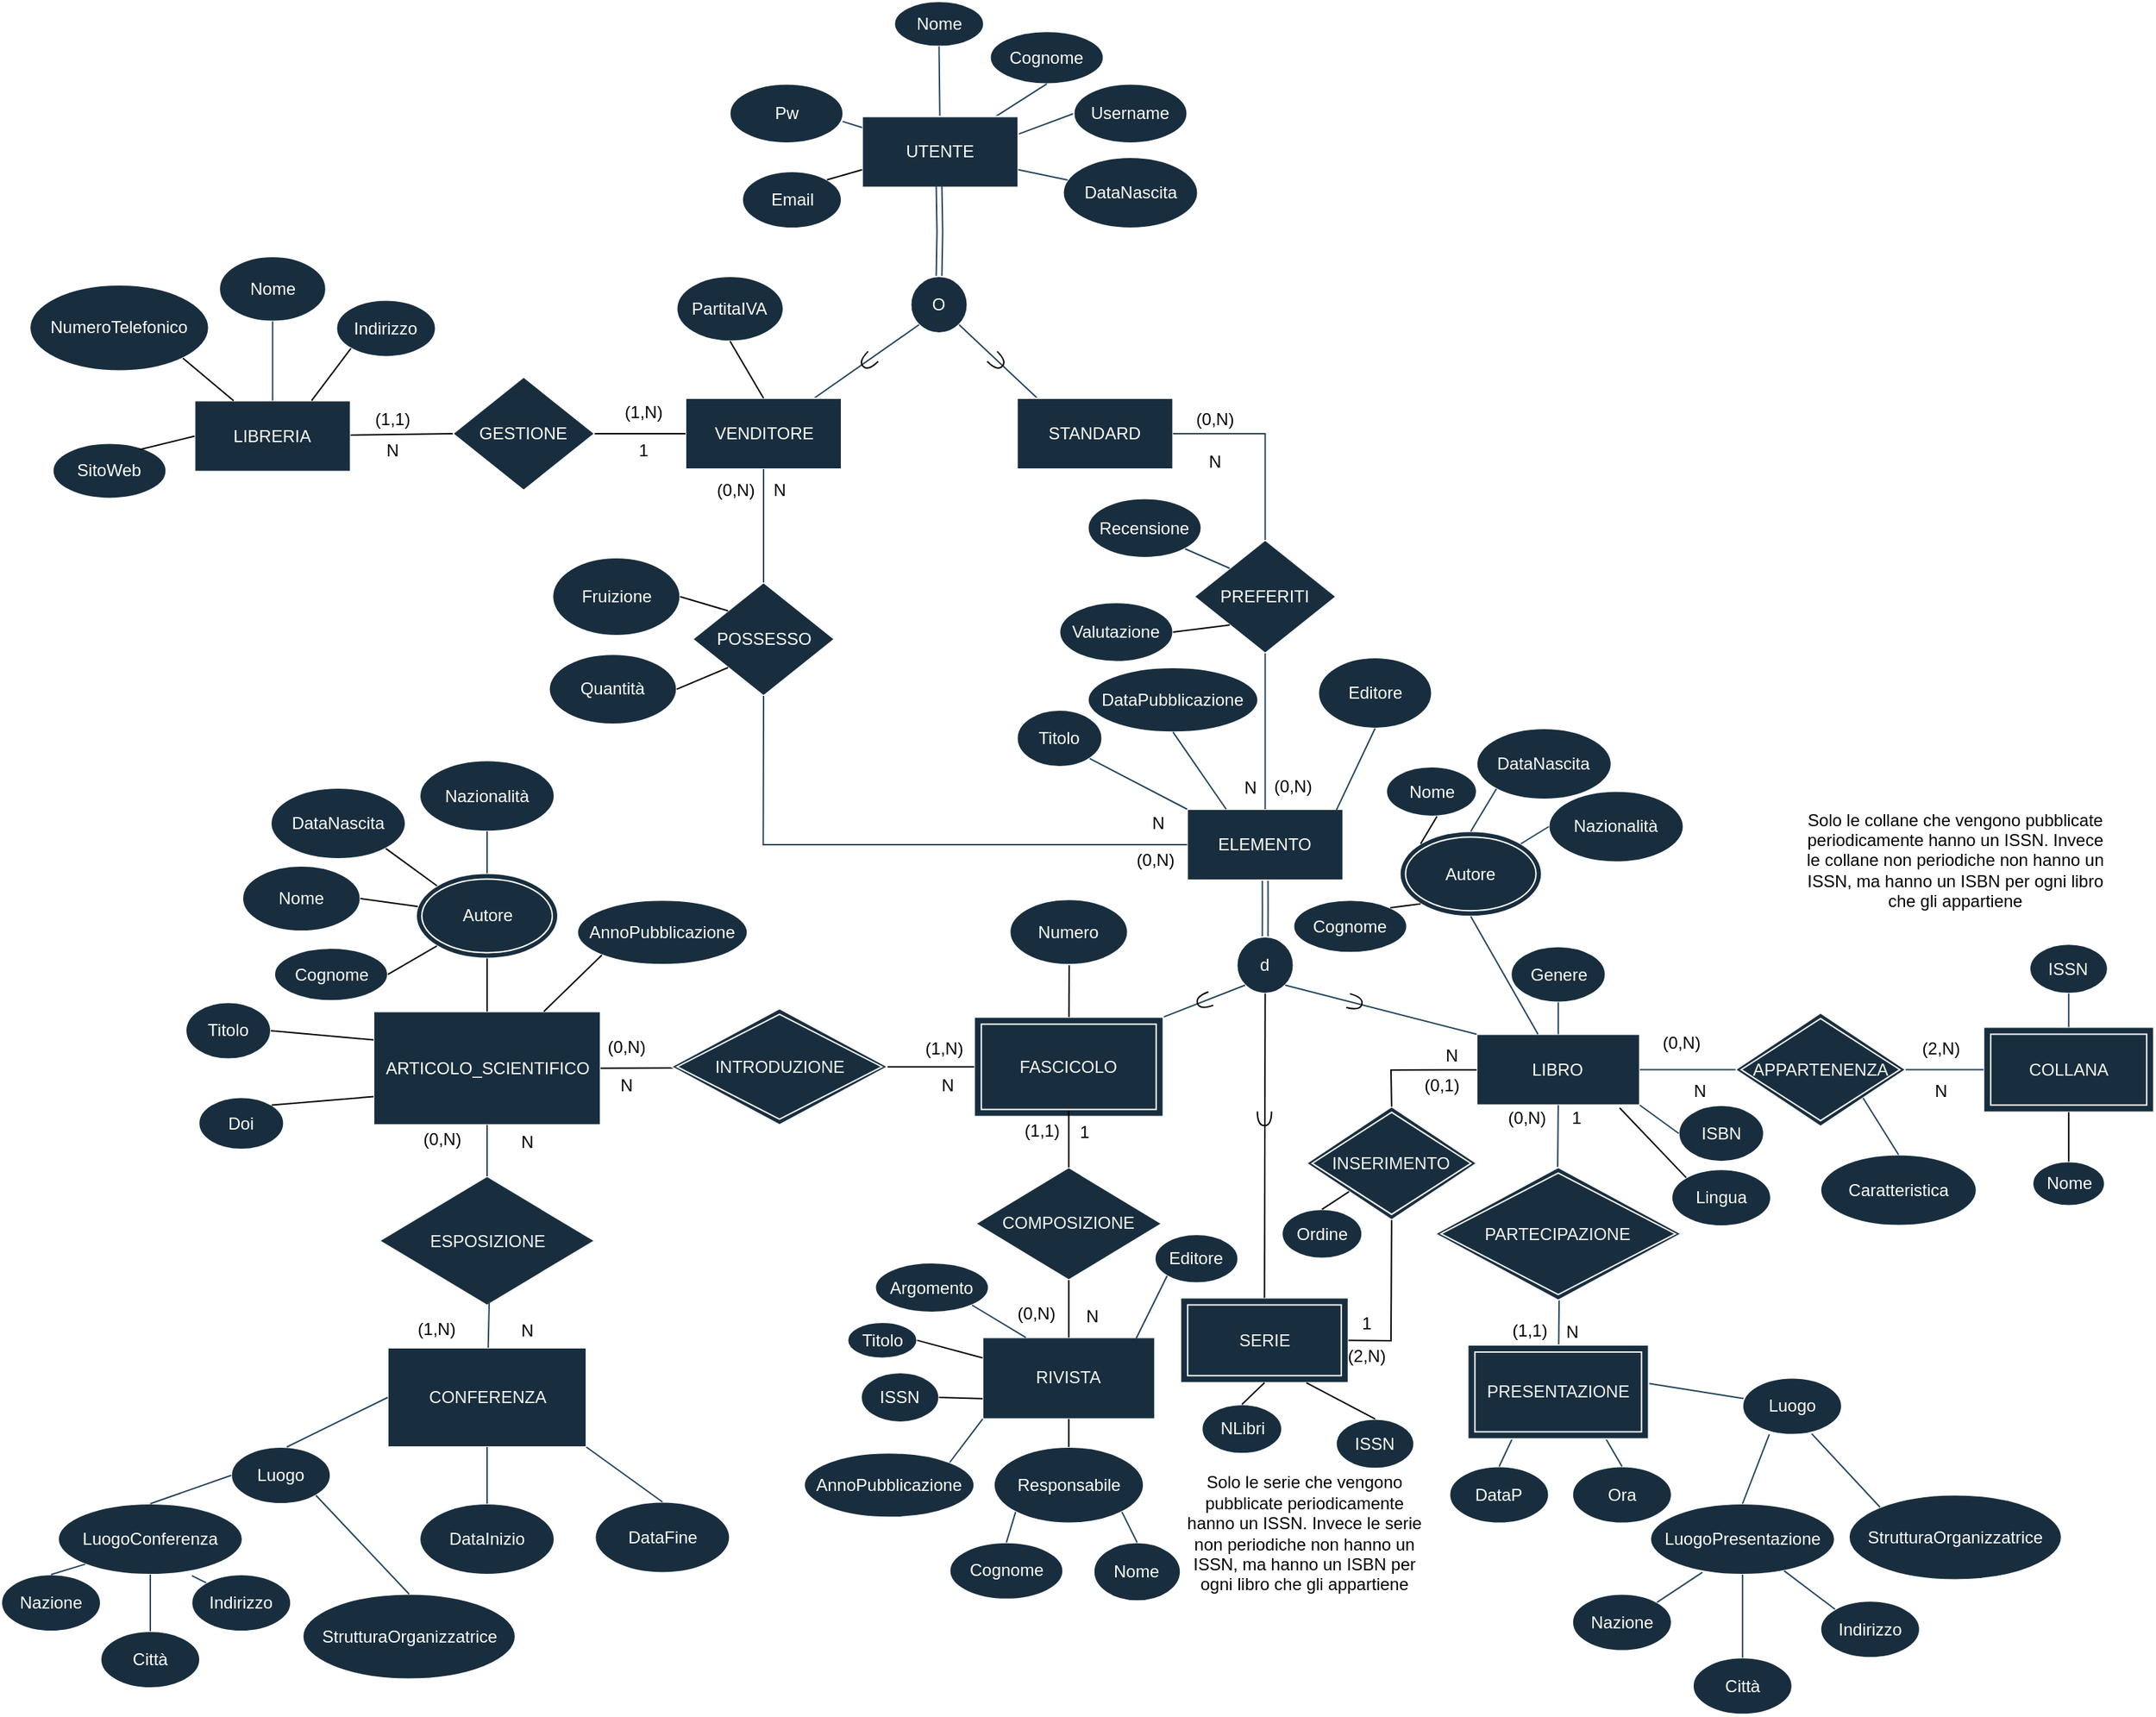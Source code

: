 <mxfile version="20.7.4" type="github">
  <diagram id="frlQJ-Npt1x2va9xqSdP" name="Pagina-1">
    <mxGraphModel dx="1120" dy="395" grid="1" gridSize="10" guides="1" tooltips="1" connect="1" arrows="1" fold="1" page="1" pageScale="1" pageWidth="827" pageHeight="1169" math="0" shadow="0">
      <root>
        <mxCell id="0" />
        <mxCell id="1" parent="0" />
        <mxCell id="yGzMHYDaNf_yrKZ207rC-1" style="edgeStyle=orthogonalEdgeStyle;shape=link;rounded=0;orthogonalLoop=1;jettySize=auto;html=1;exitX=0.5;exitY=1;exitDx=0;exitDy=0;labelBackgroundColor=#FCE7CD;strokeColor=#23445D;" parent="1" source="yGzMHYDaNf_yrKZ207rC-2" edge="1">
          <mxGeometry relative="1" as="geometry">
            <mxPoint x="931.25" y="710" as="targetPoint" />
          </mxGeometry>
        </mxCell>
        <mxCell id="yGzMHYDaNf_yrKZ207rC-2" value="ELEMENTO" style="rounded=0;whiteSpace=wrap;html=1;fillColor=#182E3E;strokeColor=#FFFFFF;fontColor=#FFFFFF;" parent="1" vertex="1">
          <mxGeometry x="876.25" y="620" width="110" height="50" as="geometry" />
        </mxCell>
        <mxCell id="yGzMHYDaNf_yrKZ207rC-3" value="ARTICOLO_SCIENTIFICO" style="rounded=0;whiteSpace=wrap;html=1;fillColor=#182E3E;strokeColor=#FFFFFF;fontColor=#FFFFFF;" parent="1" vertex="1">
          <mxGeometry x="302.5" y="762.73" width="160" height="80" as="geometry" />
        </mxCell>
        <mxCell id="yGzMHYDaNf_yrKZ207rC-4" value="LIBRO" style="rounded=0;whiteSpace=wrap;html=1;fillColor=#182E3E;strokeColor=#FFFFFF;fontColor=#FFFFFF;" parent="1" vertex="1">
          <mxGeometry x="1080.42" y="778.73" width="115" height="50" as="geometry" />
        </mxCell>
        <mxCell id="yGzMHYDaNf_yrKZ207rC-5" value="Titolo" style="ellipse;whiteSpace=wrap;html=1;fillColor=#182E3E;strokeColor=#FFFFFF;fontColor=#FFFFFF;" parent="1" vertex="1">
          <mxGeometry x="756.25" y="550" width="60" height="40" as="geometry" />
        </mxCell>
        <mxCell id="yGzMHYDaNf_yrKZ207rC-6" value="" style="endArrow=none;html=1;rounded=0;exitX=1;exitY=1;exitDx=0;exitDy=0;labelBackgroundColor=#FCE7CD;strokeColor=#23445D;entryX=0;entryY=0;entryDx=0;entryDy=0;" parent="1" source="yGzMHYDaNf_yrKZ207rC-5" target="yGzMHYDaNf_yrKZ207rC-2" edge="1">
          <mxGeometry width="50" height="50" relative="1" as="geometry">
            <mxPoint x="886.25" y="600" as="sourcePoint" />
            <mxPoint x="936.25" y="550" as="targetPoint" />
          </mxGeometry>
        </mxCell>
        <mxCell id="yGzMHYDaNf_yrKZ207rC-7" value="DataPubblicazione" style="ellipse;whiteSpace=wrap;html=1;fillColor=#182E3E;strokeColor=#FFFFFF;fontColor=#FFFFFF;" parent="1" vertex="1">
          <mxGeometry x="806.25" y="520" width="120" height="45.58" as="geometry" />
        </mxCell>
        <mxCell id="yGzMHYDaNf_yrKZ207rC-8" value="" style="endArrow=none;html=1;rounded=0;entryX=0.5;entryY=1;entryDx=0;entryDy=0;labelBackgroundColor=#FCE7CD;strokeColor=#23445D;exitX=0.25;exitY=0;exitDx=0;exitDy=0;" parent="1" source="yGzMHYDaNf_yrKZ207rC-2" target="yGzMHYDaNf_yrKZ207rC-7" edge="1">
          <mxGeometry width="50" height="50" relative="1" as="geometry">
            <mxPoint x="926.25" y="620" as="sourcePoint" />
            <mxPoint x="976.25" y="570" as="targetPoint" />
          </mxGeometry>
        </mxCell>
        <mxCell id="yGzMHYDaNf_yrKZ207rC-9" value="Autore" style="ellipse;shape=doubleEllipse;whiteSpace=wrap;html=1;fillColor=#182E3E;strokeColor=#FFFFFF;fontColor=#FFFFFF;" parent="1" vertex="1">
          <mxGeometry x="1026.25" y="635.58" width="100" height="60" as="geometry" />
        </mxCell>
        <mxCell id="yGzMHYDaNf_yrKZ207rC-10" value="" style="endArrow=none;html=1;rounded=0;labelBackgroundColor=#FCE7CD;strokeColor=#23445D;entryX=0.5;entryY=1;entryDx=0;entryDy=0;" parent="1" source="yGzMHYDaNf_yrKZ207rC-4" target="yGzMHYDaNf_yrKZ207rC-9" edge="1">
          <mxGeometry width="50" height="50" relative="1" as="geometry">
            <mxPoint x="986.25" y="620" as="sourcePoint" />
            <mxPoint x="1051.25" y="710" as="targetPoint" />
          </mxGeometry>
        </mxCell>
        <mxCell id="yGzMHYDaNf_yrKZ207rC-11" value="Nome" style="ellipse;whiteSpace=wrap;html=1;fillColor=#182E3E;strokeColor=#FFFFFF;fontColor=#FFFFFF;" parent="1" vertex="1">
          <mxGeometry x="669.67" y="50.0" width="63.16" height="31.79" as="geometry" />
        </mxCell>
        <mxCell id="yGzMHYDaNf_yrKZ207rC-12" value="" style="endArrow=none;html=1;rounded=0;exitX=0.5;exitY=1;exitDx=0;exitDy=0;labelBackgroundColor=#FCE7CD;strokeColor=#23445D;" parent="1" source="yGzMHYDaNf_yrKZ207rC-11" target="yGzMHYDaNf_yrKZ207rC-93" edge="1">
          <mxGeometry width="50" height="50" relative="1" as="geometry">
            <mxPoint x="741.08" y="64.16" as="sourcePoint" />
            <mxPoint x="685.643" y="122.996" as="targetPoint" />
          </mxGeometry>
        </mxCell>
        <mxCell id="yGzMHYDaNf_yrKZ207rC-13" value="Cognome" style="ellipse;whiteSpace=wrap;html=1;fillColor=#182E3E;strokeColor=#FFFFFF;fontColor=#FFFFFF;" parent="1" vertex="1">
          <mxGeometry x="737.25" y="71.1" width="80" height="37.11" as="geometry" />
        </mxCell>
        <mxCell id="yGzMHYDaNf_yrKZ207rC-14" value="" style="endArrow=none;html=1;rounded=0;entryX=0.5;entryY=1;entryDx=0;entryDy=0;labelBackgroundColor=#FCE7CD;strokeColor=#23445D;" parent="1" source="yGzMHYDaNf_yrKZ207rC-93" target="yGzMHYDaNf_yrKZ207rC-13" edge="1">
          <mxGeometry width="50" height="50" relative="1" as="geometry">
            <mxPoint x="707.579" y="124.511" as="sourcePoint" />
            <mxPoint x="771.91" y="83" as="targetPoint" />
          </mxGeometry>
        </mxCell>
        <mxCell id="yGzMHYDaNf_yrKZ207rC-15" value="Editore" style="ellipse;whiteSpace=wrap;html=1;fillColor=#182E3E;strokeColor=#FFFFFF;fontColor=#FFFFFF;" parent="1" vertex="1">
          <mxGeometry x="968.75" y="512.98" width="80" height="50" as="geometry" />
        </mxCell>
        <mxCell id="yGzMHYDaNf_yrKZ207rC-16" value="" style="endArrow=none;html=1;rounded=0;exitX=0.5;exitY=1;exitDx=0;exitDy=0;entryX=1;entryY=0.75;entryDx=0;entryDy=0;labelBackgroundColor=#FCE7CD;strokeColor=#23445D;" parent="1" source="yGzMHYDaNf_yrKZ207rC-15" target="yGzMHYDaNf_yrKZ207rC-117" edge="1">
          <mxGeometry width="50" height="50" relative="1" as="geometry">
            <mxPoint x="1006.25" y="690" as="sourcePoint" />
            <mxPoint x="1056.25" y="640" as="targetPoint" />
          </mxGeometry>
        </mxCell>
        <mxCell id="yGzMHYDaNf_yrKZ207rC-17" value="Fruizione" style="ellipse;whiteSpace=wrap;html=1;fillColor=#182E3E;strokeColor=#FFFFFF;fontColor=#FFFFFF;" parent="1" vertex="1">
          <mxGeometry x="428.67" y="442.5" width="90" height="55" as="geometry" />
        </mxCell>
        <mxCell id="yGzMHYDaNf_yrKZ207rC-20" value="COLLANA" style="shape=ext;margin=3;double=1;whiteSpace=wrap;html=1;align=center;fillStyle=auto;strokeColor=#F5F5F5;fontColor=#F5F5F5;fillColor=#182E3E;" parent="1" vertex="1">
          <mxGeometry x="1437.92" y="773.73" width="120" height="60" as="geometry" />
        </mxCell>
        <mxCell id="yGzMHYDaNf_yrKZ207rC-21" value="&lt;font color=&quot;#f5f5f5&quot;&gt;APPARTENENZA&lt;/font&gt;" style="shape=rhombus;double=1;perimeter=rhombusPerimeter;whiteSpace=wrap;html=1;align=center;fillColor=#182E3E;fillStyle=auto;strokeColor=#F5F5F5;" parent="1" vertex="1">
          <mxGeometry x="1262.92" y="763.73" width="120" height="80" as="geometry" />
        </mxCell>
        <mxCell id="yGzMHYDaNf_yrKZ207rC-22" value="" style="endArrow=none;html=1;rounded=0;entryX=0;entryY=0.5;entryDx=0;entryDy=0;exitX=1;exitY=0.5;exitDx=0;exitDy=0;labelBackgroundColor=#FCE7CD;strokeColor=#23445D;fontColor=#000000;" parent="1" source="yGzMHYDaNf_yrKZ207rC-4" target="yGzMHYDaNf_yrKZ207rC-21" edge="1">
          <mxGeometry width="50" height="50" relative="1" as="geometry">
            <mxPoint x="1097.92" y="813.73" as="sourcePoint" />
            <mxPoint x="1147.92" y="763.73" as="targetPoint" />
          </mxGeometry>
        </mxCell>
        <mxCell id="yGzMHYDaNf_yrKZ207rC-23" value="N" style="text;html=1;strokeColor=none;fillColor=none;align=center;verticalAlign=middle;whiteSpace=wrap;rounded=0;fontColor=#000000;" parent="1" vertex="1">
          <mxGeometry x="1377.92" y="803.73" width="60" height="30" as="geometry" />
        </mxCell>
        <mxCell id="yGzMHYDaNf_yrKZ207rC-24" value="N" style="text;html=1;strokeColor=none;fillColor=none;align=center;verticalAlign=middle;whiteSpace=wrap;rounded=0;fontColor=#000000;" parent="1" vertex="1">
          <mxGeometry x="1207.92" y="803.73" width="60" height="30" as="geometry" />
        </mxCell>
        <mxCell id="yGzMHYDaNf_yrKZ207rC-25" value="(2,N)" style="text;html=1;strokeColor=none;fillColor=none;align=center;verticalAlign=middle;whiteSpace=wrap;rounded=0;fontColor=#000000;" parent="1" vertex="1">
          <mxGeometry x="1377.92" y="773.98" width="60" height="30" as="geometry" />
        </mxCell>
        <mxCell id="yGzMHYDaNf_yrKZ207rC-26" value="(0,N)" style="text;html=1;strokeColor=none;fillColor=none;align=center;verticalAlign=middle;whiteSpace=wrap;rounded=0;fontColor=#000000;" parent="1" vertex="1">
          <mxGeometry x="1195.42" y="769.85" width="60" height="30" as="geometry" />
        </mxCell>
        <mxCell id="yGzMHYDaNf_yrKZ207rC-27" value="DataP" style="ellipse;whiteSpace=wrap;html=1;fillColor=#182E3E;strokeColor=#FFFFFF;fontColor=#FFFFFF;" parent="1" vertex="1">
          <mxGeometry x="1061.26" y="1083.73" width="70" height="40" as="geometry" />
        </mxCell>
        <mxCell id="yGzMHYDaNf_yrKZ207rC-28" value="" style="endArrow=none;html=1;rounded=0;exitX=1;exitY=0.5;exitDx=0;exitDy=0;labelBackgroundColor=#FCE7CD;strokeColor=#23445D;fontColor=#000000;" parent="1" target="XhCrg1R68w2tLpCAlJi1-1" edge="1">
          <mxGeometry width="50" height="50" relative="1" as="geometry">
            <mxPoint x="1192.92" y="1023.73" as="sourcePoint" />
            <mxPoint x="1237.92" y="1023.73" as="targetPoint" />
          </mxGeometry>
        </mxCell>
        <mxCell id="yGzMHYDaNf_yrKZ207rC-29" value="" style="endArrow=none;html=1;rounded=0;exitX=0.5;exitY=0;exitDx=0;exitDy=0;entryX=0.25;entryY=1;entryDx=0;entryDy=0;labelBackgroundColor=#FCE7CD;strokeColor=#23445D;" parent="1" source="yGzMHYDaNf_yrKZ207rC-27" edge="1">
          <mxGeometry width="50" height="50" relative="1" as="geometry">
            <mxPoint x="1117.92" y="983.73" as="sourcePoint" />
            <mxPoint x="1110.42" y="1053.73" as="targetPoint" />
          </mxGeometry>
        </mxCell>
        <mxCell id="yGzMHYDaNf_yrKZ207rC-30" value="d" style="ellipse;whiteSpace=wrap;html=1;aspect=fixed;fillColor=#182E3E;strokeColor=#FFFFFF;fontColor=#FFFFFF;" parent="1" vertex="1">
          <mxGeometry x="911.25" y="710" width="40" height="40" as="geometry" />
        </mxCell>
        <mxCell id="yGzMHYDaNf_yrKZ207rC-31" value="" style="endArrow=none;html=1;rounded=0;entryX=1;entryY=1;entryDx=0;entryDy=0;startArrow=none;labelBackgroundColor=#FCE7CD;strokeColor=#23445D;exitX=0;exitY=0;exitDx=0;exitDy=0;" parent="1" source="yGzMHYDaNf_yrKZ207rC-4" target="yGzMHYDaNf_yrKZ207rC-30" edge="1">
          <mxGeometry width="50" height="50" relative="1" as="geometry">
            <mxPoint x="1071.25" y="760" as="sourcePoint" />
            <mxPoint x="886.25" y="720" as="targetPoint" />
          </mxGeometry>
        </mxCell>
        <mxCell id="yGzMHYDaNf_yrKZ207rC-32" value="" style="endArrow=none;html=1;rounded=0;entryX=0;entryY=1;entryDx=0;entryDy=0;labelBackgroundColor=#FCE7CD;strokeColor=#23445D;exitX=1;exitY=0;exitDx=0;exitDy=0;" parent="1" source="w9Sq0cVRaScrMqvzQ0N7-1" target="yGzMHYDaNf_yrKZ207rC-30" edge="1">
          <mxGeometry width="50" height="50" relative="1" as="geometry">
            <mxPoint x="820" y="740" as="sourcePoint" />
            <mxPoint x="904.148" y="691.942" as="targetPoint" />
          </mxGeometry>
        </mxCell>
        <mxCell id="yGzMHYDaNf_yrKZ207rC-33" value="" style="endArrow=none;html=1;rounded=0;entryX=0.5;entryY=1;entryDx=0;entryDy=0;labelBackgroundColor=#FCE7CD;strokeColor=#23445D;fontColor=#000000;" parent="1" target="yGzMHYDaNf_yrKZ207rC-4" edge="1">
          <mxGeometry width="50" height="50" relative="1" as="geometry">
            <mxPoint x="1137.532" y="873.73" as="sourcePoint" />
            <mxPoint x="1017.92" y="793.73" as="targetPoint" />
          </mxGeometry>
        </mxCell>
        <mxCell id="yGzMHYDaNf_yrKZ207rC-34" value="" style="endArrow=none;html=1;rounded=0;entryX=0.51;entryY=0.968;entryDx=0;entryDy=0;entryPerimeter=0;labelBackgroundColor=#FCE7CD;strokeColor=#23445D;fontColor=#000000;" parent="1" source="yGzMHYDaNf_yrKZ207rC-201" edge="1">
          <mxGeometry width="50" height="50" relative="1" as="geometry">
            <mxPoint x="1137.92" y="993.73" as="sourcePoint" />
            <mxPoint x="1138.607" y="961.818" as="targetPoint" />
          </mxGeometry>
        </mxCell>
        <mxCell id="yGzMHYDaNf_yrKZ207rC-35" value="N" style="text;html=1;strokeColor=none;fillColor=none;align=center;verticalAlign=middle;whiteSpace=wrap;rounded=0;fontColor=#000000;" parent="1" vertex="1">
          <mxGeometry x="1117.93" y="973.73" width="60" height="30" as="geometry" />
        </mxCell>
        <mxCell id="yGzMHYDaNf_yrKZ207rC-36" value="1" style="text;html=1;strokeColor=none;fillColor=none;align=center;verticalAlign=middle;whiteSpace=wrap;rounded=0;fontColor=#000000;" parent="1" vertex="1">
          <mxGeometry x="1121.26" y="823.25" width="60" height="30" as="geometry" />
        </mxCell>
        <mxCell id="yGzMHYDaNf_yrKZ207rC-37" value="(0,N)" style="text;html=1;strokeColor=none;fillColor=none;align=center;verticalAlign=middle;whiteSpace=wrap;rounded=0;fontColor=#000000;" parent="1" vertex="1">
          <mxGeometry x="1086.25" y="823.25" width="60" height="30" as="geometry" />
        </mxCell>
        <mxCell id="yGzMHYDaNf_yrKZ207rC-38" value="(1,1)" style="text;html=1;strokeColor=none;fillColor=none;align=center;verticalAlign=middle;whiteSpace=wrap;rounded=0;fontColor=#000000;" parent="1" vertex="1">
          <mxGeometry x="1087.92" y="972.73" width="60" height="30" as="geometry" />
        </mxCell>
        <mxCell id="yGzMHYDaNf_yrKZ207rC-40" value="DataNascita" style="ellipse;whiteSpace=wrap;html=1;fillColor=#182E3E;strokeColor=#FFFFFF;fontColor=#FFFFFF;" parent="1" vertex="1">
          <mxGeometry x="1080.42" y="562.98" width="95" height="50" as="geometry" />
        </mxCell>
        <mxCell id="yGzMHYDaNf_yrKZ207rC-41" value="" style="endArrow=none;html=1;rounded=0;exitX=1;exitY=0.25;exitDx=0;exitDy=0;labelBackgroundColor=#FCE7CD;strokeColor=#23445D;entryX=0;entryY=0.5;entryDx=0;entryDy=0;" parent="1" source="yGzMHYDaNf_yrKZ207rC-93" target="yGzMHYDaNf_yrKZ207rC-94" edge="1">
          <mxGeometry width="50" height="50" relative="1" as="geometry">
            <mxPoint x="727.265" y="131.787" as="sourcePoint" />
            <mxPoint x="778.75" y="91.79" as="targetPoint" />
          </mxGeometry>
        </mxCell>
        <mxCell id="yGzMHYDaNf_yrKZ207rC-44" value="" style="endArrow=none;html=1;rounded=0;entryX=0;entryY=0.5;entryDx=0;entryDy=0;labelBackgroundColor=#FCE7CD;strokeColor=#23445D;fontColor=#000000;" parent="1" source="yGzMHYDaNf_yrKZ207rC-21" target="yGzMHYDaNf_yrKZ207rC-20" edge="1">
          <mxGeometry width="50" height="50" relative="1" as="geometry">
            <mxPoint x="1277.92" y="863.73" as="sourcePoint" />
            <mxPoint x="1327.92" y="813.73" as="targetPoint" />
          </mxGeometry>
        </mxCell>
        <mxCell id="yGzMHYDaNf_yrKZ207rC-45" value="Nazionalità" style="ellipse;whiteSpace=wrap;html=1;strokeColor=#FFFFFF;fontColor=#FFFFFF;fillColor=#182E3E;" parent="1" vertex="1">
          <mxGeometry x="1131.26" y="607.26" width="95" height="50" as="geometry" />
        </mxCell>
        <mxCell id="yGzMHYDaNf_yrKZ207rC-46" value="" style="endArrow=none;html=1;rounded=0;strokeColor=#23445D;entryX=0;entryY=0.5;entryDx=0;entryDy=0;exitX=1;exitY=0;exitDx=0;exitDy=0;" parent="1" source="yGzMHYDaNf_yrKZ207rC-9" target="yGzMHYDaNf_yrKZ207rC-45" edge="1">
          <mxGeometry width="50" height="50" relative="1" as="geometry">
            <mxPoint x="1008.34" y="581.03" as="sourcePoint" />
            <mxPoint x="1058.34" y="531.03" as="targetPoint" />
          </mxGeometry>
        </mxCell>
        <mxCell id="yGzMHYDaNf_yrKZ207rC-49" value="" style="shape=requiredInterface;html=1;verticalLabelPosition=bottom;sketch=0;strokeColor=#000000;fontColor=#000000;fillColor=none;rotation=15;" parent="1" vertex="1">
          <mxGeometry x="989.59" y="751.31" width="10" height="10" as="geometry" />
        </mxCell>
        <mxCell id="yGzMHYDaNf_yrKZ207rC-50" value="" style="shape=requiredInterface;html=1;verticalLabelPosition=bottom;sketch=0;strokeColor=#000000;fontColor=#000000;fillColor=none;rotation=-200;" parent="1" vertex="1">
          <mxGeometry x="883.25" y="750.31" width="10" height="10" as="geometry" />
        </mxCell>
        <mxCell id="yGzMHYDaNf_yrKZ207rC-51" value="Lingua" style="ellipse;whiteSpace=wrap;html=1;fillColor=#182E3E;strokeColor=#FFFFFF;fontColor=#FFFFFF;" parent="1" vertex="1">
          <mxGeometry x="1217.92" y="874.08" width="70" height="40" as="geometry" />
        </mxCell>
        <mxCell id="yGzMHYDaNf_yrKZ207rC-52" value="Genere" style="ellipse;whiteSpace=wrap;html=1;fillColor=#182E3E;strokeColor=#FFFFFF;fontColor=#FFFFFF;" parent="1" vertex="1">
          <mxGeometry x="1104.59" y="716.86" width="66.66" height="39.38" as="geometry" />
        </mxCell>
        <mxCell id="yGzMHYDaNf_yrKZ207rC-53" value="" style="endArrow=none;html=1;rounded=0;strokeColor=#23445D;fontColor=#000000;entryX=0.5;entryY=1;entryDx=0;entryDy=0;" parent="1" source="yGzMHYDaNf_yrKZ207rC-4" target="yGzMHYDaNf_yrKZ207rC-52" edge="1">
          <mxGeometry width="50" height="50" relative="1" as="geometry">
            <mxPoint x="1117.92" y="813.73" as="sourcePoint" />
            <mxPoint x="1167.92" y="763.73" as="targetPoint" />
          </mxGeometry>
        </mxCell>
        <mxCell id="yGzMHYDaNf_yrKZ207rC-54" value="ISBN" style="ellipse;whiteSpace=wrap;html=1;fillColor=#182E3E;strokeColor=#FFFFFF;fontColor=#FFFFFF;" parent="1" vertex="1">
          <mxGeometry x="1222.92" y="828.89" width="60" height="39.69" as="geometry" />
        </mxCell>
        <mxCell id="yGzMHYDaNf_yrKZ207rC-55" value="" style="endArrow=none;html=1;rounded=0;strokeColor=#23445D;fontColor=#000000;exitX=0;exitY=0.5;exitDx=0;exitDy=0;entryX=1;entryY=1;entryDx=0;entryDy=0;" parent="1" source="yGzMHYDaNf_yrKZ207rC-54" target="yGzMHYDaNf_yrKZ207rC-4" edge="1">
          <mxGeometry width="50" height="50" relative="1" as="geometry">
            <mxPoint x="1315.41" y="878.58" as="sourcePoint" />
            <mxPoint x="1277.09" y="863.9" as="targetPoint" />
          </mxGeometry>
        </mxCell>
        <mxCell id="yGzMHYDaNf_yrKZ207rC-56" value="Ora" style="ellipse;whiteSpace=wrap;html=1;fillColor=#182E3E;strokeColor=#FFFFFF;fontColor=#FFFFFF;" parent="1" vertex="1">
          <mxGeometry x="1147.92" y="1083.73" width="70" height="40" as="geometry" />
        </mxCell>
        <mxCell id="yGzMHYDaNf_yrKZ207rC-57" value="" style="endArrow=none;html=1;rounded=0;exitX=0.5;exitY=0;exitDx=0;exitDy=0;entryX=0.75;entryY=1;entryDx=0;entryDy=0;labelBackgroundColor=#FCE7CD;strokeColor=#23445D;" parent="1" source="yGzMHYDaNf_yrKZ207rC-56" edge="1">
          <mxGeometry width="50" height="50" relative="1" as="geometry">
            <mxPoint x="1204.58" y="983.73" as="sourcePoint" />
            <mxPoint x="1165.42" y="1053.73" as="targetPoint" />
          </mxGeometry>
        </mxCell>
        <mxCell id="yGzMHYDaNf_yrKZ207rC-58" value="RIVISTA" style="shape=ext;margin=3;whiteSpace=wrap;html=1;align=center;fillStyle=auto;strokeColor=#F5F5F5;fontColor=#F5F5F5;fillColor=#182E3E;" parent="1" vertex="1">
          <mxGeometry x="732.03" y="992.72" width="121.42" height="57.5" as="geometry" />
        </mxCell>
        <mxCell id="yGzMHYDaNf_yrKZ207rC-59" value="CONFERENZA" style="shape=ext;margin=3;whiteSpace=wrap;html=1;align=center;fillStyle=auto;strokeColor=#F5F5F5;fontColor=#F5F5F5;fillColor=#182E3E;" parent="1" vertex="1">
          <mxGeometry x="312.5" y="1000" width="140" height="70" as="geometry" />
        </mxCell>
        <mxCell id="yGzMHYDaNf_yrKZ207rC-60" value="Argomento" style="ellipse;whiteSpace=wrap;html=1;fillColor=#182E3E;strokeColor=#FFFFFF;fontColor=#FFFFFF;" parent="1" vertex="1">
          <mxGeometry x="656.25" y="940.0" width="80" height="35" as="geometry" />
        </mxCell>
        <mxCell id="yGzMHYDaNf_yrKZ207rC-61" value="" style="endArrow=none;html=1;rounded=0;strokeColor=#23445D;fontColor=#000000;entryX=1;entryY=1;entryDx=0;entryDy=0;exitX=0.25;exitY=0;exitDx=0;exitDy=0;" parent="1" source="yGzMHYDaNf_yrKZ207rC-58" target="yGzMHYDaNf_yrKZ207rC-60" edge="1">
          <mxGeometry width="50" height="50" relative="1" as="geometry">
            <mxPoint x="821.37" y="1068.74" as="sourcePoint" />
            <mxPoint x="926.37" y="1143.74" as="targetPoint" />
          </mxGeometry>
        </mxCell>
        <mxCell id="yGzMHYDaNf_yrKZ207rC-62" value="Nome" style="ellipse;whiteSpace=wrap;html=1;fillColor=#182E3E;strokeColor=#FFFFFF;fontColor=#FFFFFF;" parent="1" vertex="1">
          <mxGeometry x="810.33" y="1137.4" width="61.26" height="41.25" as="geometry" />
        </mxCell>
        <mxCell id="yGzMHYDaNf_yrKZ207rC-63" value="Cognome" style="ellipse;whiteSpace=wrap;html=1;fillColor=#182E3E;strokeColor=#FFFFFF;fontColor=#FFFFFF;" parent="1" vertex="1">
          <mxGeometry x="708.75" y="1137.4" width="80" height="40" as="geometry" />
        </mxCell>
        <mxCell id="yGzMHYDaNf_yrKZ207rC-71" value="Responsabile" style="ellipse;whiteSpace=wrap;html=1;fillColor=#182E3E;strokeColor=#FFFFFF;fontColor=#FFFFFF;" parent="1" vertex="1">
          <mxGeometry x="739.96" y="1070" width="105.58" height="53.75" as="geometry" />
        </mxCell>
        <mxCell id="yGzMHYDaNf_yrKZ207rC-73" value="Luogo" style="ellipse;whiteSpace=wrap;html=1;fillColor=#182E3E;strokeColor=#FFFFFF;fontColor=#FFFFFF;" parent="1" vertex="1">
          <mxGeometry x="202.08" y="1070" width="70" height="40" as="geometry" />
        </mxCell>
        <mxCell id="yGzMHYDaNf_yrKZ207rC-74" value="" style="endArrow=none;html=1;rounded=0;strokeColor=#23445D;fontColor=#000000;entryX=0;entryY=0.5;entryDx=0;entryDy=0;" parent="1" target="yGzMHYDaNf_yrKZ207rC-59" edge="1">
          <mxGeometry width="50" height="50" relative="1" as="geometry">
            <mxPoint x="241.25" y="1070" as="sourcePoint" />
            <mxPoint x="540" y="1033.73" as="targetPoint" />
          </mxGeometry>
        </mxCell>
        <mxCell id="yGzMHYDaNf_yrKZ207rC-75" value="DataInizio" style="ellipse;whiteSpace=wrap;html=1;fillColor=#182E3E;strokeColor=#FFFFFF;fontColor=#FFFFFF;" parent="1" vertex="1">
          <mxGeometry x="335" y="1110" width="95" height="50" as="geometry" />
        </mxCell>
        <mxCell id="yGzMHYDaNf_yrKZ207rC-76" value="" style="endArrow=none;html=1;rounded=0;strokeColor=#23445D;fontColor=#000000;exitX=0.5;exitY=0;exitDx=0;exitDy=0;entryX=0.5;entryY=1;entryDx=0;entryDy=0;" parent="1" source="yGzMHYDaNf_yrKZ207rC-75" target="yGzMHYDaNf_yrKZ207rC-59" edge="1">
          <mxGeometry width="50" height="50" relative="1" as="geometry">
            <mxPoint x="490" y="1083.73" as="sourcePoint" />
            <mxPoint x="540" y="1033.73" as="targetPoint" />
          </mxGeometry>
        </mxCell>
        <mxCell id="yGzMHYDaNf_yrKZ207rC-77" value="DataFine" style="ellipse;whiteSpace=wrap;html=1;fillColor=#182E3E;strokeColor=#FFFFFF;fontColor=#FFFFFF;" parent="1" vertex="1">
          <mxGeometry x="458.67" y="1108.73" width="95" height="50" as="geometry" />
        </mxCell>
        <mxCell id="yGzMHYDaNf_yrKZ207rC-78" value="" style="endArrow=none;html=1;rounded=0;strokeColor=#23445D;fontColor=#000000;exitX=0.5;exitY=0;exitDx=0;exitDy=0;entryX=1;entryY=1;entryDx=0;entryDy=0;" parent="1" source="yGzMHYDaNf_yrKZ207rC-77" target="yGzMHYDaNf_yrKZ207rC-59" edge="1">
          <mxGeometry width="50" height="50" relative="1" as="geometry">
            <mxPoint x="490" y="1083.73" as="sourcePoint" />
            <mxPoint x="540" y="1033.73" as="targetPoint" />
          </mxGeometry>
        </mxCell>
        <mxCell id="yGzMHYDaNf_yrKZ207rC-79" value="LuogoConferenza" style="ellipse;whiteSpace=wrap;html=1;fillColor=#182E3E;strokeColor=#FFFFFF;fontColor=#FFFFFF;" parent="1" vertex="1">
          <mxGeometry x="80" y="1110" width="130" height="50" as="geometry" />
        </mxCell>
        <mxCell id="yGzMHYDaNf_yrKZ207rC-80" value="" style="endArrow=none;html=1;rounded=0;strokeColor=#23445D;fontColor=#000000;exitX=0.5;exitY=0;exitDx=0;exitDy=0;entryX=0;entryY=0.5;entryDx=0;entryDy=0;" parent="1" source="yGzMHYDaNf_yrKZ207rC-79" target="yGzMHYDaNf_yrKZ207rC-73" edge="1">
          <mxGeometry width="50" height="50" relative="1" as="geometry">
            <mxPoint x="392.5" y="1173.73" as="sourcePoint" />
            <mxPoint x="442.5" y="1123.73" as="targetPoint" />
          </mxGeometry>
        </mxCell>
        <mxCell id="yGzMHYDaNf_yrKZ207rC-81" value="StrutturaOrganizzatrice" style="ellipse;whiteSpace=wrap;html=1;fillColor=#182E3E;strokeColor=#FFFFFF;fontColor=#FFFFFF;" parent="1" vertex="1">
          <mxGeometry x="252.5" y="1173.73" width="150" height="60" as="geometry" />
        </mxCell>
        <mxCell id="yGzMHYDaNf_yrKZ207rC-82" value="" style="endArrow=none;html=1;rounded=0;strokeColor=#23445D;fontColor=#000000;exitX=1;exitY=1;exitDx=0;exitDy=0;entryX=0.5;entryY=0;entryDx=0;entryDy=0;" parent="1" source="yGzMHYDaNf_yrKZ207rC-73" target="yGzMHYDaNf_yrKZ207rC-81" edge="1">
          <mxGeometry width="50" height="50" relative="1" as="geometry">
            <mxPoint x="392.5" y="1173.73" as="sourcePoint" />
            <mxPoint x="442.5" y="1123.73" as="targetPoint" />
          </mxGeometry>
        </mxCell>
        <mxCell id="yGzMHYDaNf_yrKZ207rC-83" value="Nazione" style="ellipse;whiteSpace=wrap;html=1;fillColor=#182E3E;strokeColor=#FFFFFF;fontColor=#FFFFFF;" parent="1" vertex="1">
          <mxGeometry x="40" y="1160" width="70" height="40" as="geometry" />
        </mxCell>
        <mxCell id="yGzMHYDaNf_yrKZ207rC-84" value="" style="endArrow=none;html=1;rounded=0;strokeColor=#23445D;fontColor=#000000;entryX=0;entryY=1;entryDx=0;entryDy=0;exitX=0.5;exitY=0;exitDx=0;exitDy=0;" parent="1" source="yGzMHYDaNf_yrKZ207rC-83" target="yGzMHYDaNf_yrKZ207rC-79" edge="1">
          <mxGeometry width="50" height="50" relative="1" as="geometry">
            <mxPoint x="55" y="1243.73" as="sourcePoint" />
            <mxPoint x="105" y="1193.73" as="targetPoint" />
          </mxGeometry>
        </mxCell>
        <mxCell id="yGzMHYDaNf_yrKZ207rC-85" value="Città" style="ellipse;whiteSpace=wrap;html=1;fillColor=#182E3E;strokeColor=#FFFFFF;fontColor=#FFFFFF;" parent="1" vertex="1">
          <mxGeometry x="110" y="1200" width="70" height="40" as="geometry" />
        </mxCell>
        <mxCell id="yGzMHYDaNf_yrKZ207rC-86" value="" style="endArrow=none;html=1;rounded=0;strokeColor=#23445D;fontColor=#000000;exitX=0.5;exitY=0;exitDx=0;exitDy=0;entryX=0.5;entryY=1;entryDx=0;entryDy=0;" parent="1" source="yGzMHYDaNf_yrKZ207rC-85" target="yGzMHYDaNf_yrKZ207rC-79" edge="1">
          <mxGeometry width="50" height="50" relative="1" as="geometry">
            <mxPoint x="182.5" y="1263.73" as="sourcePoint" />
            <mxPoint x="232.5" y="1213.73" as="targetPoint" />
          </mxGeometry>
        </mxCell>
        <mxCell id="yGzMHYDaNf_yrKZ207rC-87" value="Indirizzo" style="ellipse;whiteSpace=wrap;html=1;fillColor=#182E3E;strokeColor=#FFFFFF;fontColor=#FFFFFF;" parent="1" vertex="1">
          <mxGeometry x="174.16" y="1160" width="70" height="40" as="geometry" />
        </mxCell>
        <mxCell id="yGzMHYDaNf_yrKZ207rC-88" value="" style="endArrow=none;html=1;rounded=0;strokeColor=#23445D;fontColor=#000000;exitX=0;exitY=0;exitDx=0;exitDy=0;entryX=0.726;entryY=1.017;entryDx=0;entryDy=0;entryPerimeter=0;" parent="1" source="yGzMHYDaNf_yrKZ207rC-87" target="yGzMHYDaNf_yrKZ207rC-79" edge="1">
          <mxGeometry width="50" height="50" relative="1" as="geometry">
            <mxPoint x="207.5" y="1233.73" as="sourcePoint" />
            <mxPoint x="257.5" y="1183.73" as="targetPoint" />
          </mxGeometry>
        </mxCell>
        <mxCell id="yGzMHYDaNf_yrKZ207rC-89" value="" style="endArrow=none;html=1;rounded=0;strokeColor=#23445D;fontColor=#000000;entryX=0.5;entryY=0;entryDx=0;entryDy=0;exitX=0;exitY=1;exitDx=0;exitDy=0;" parent="1" source="yGzMHYDaNf_yrKZ207rC-71" target="yGzMHYDaNf_yrKZ207rC-63" edge="1">
          <mxGeometry width="50" height="50" relative="1" as="geometry">
            <mxPoint x="597.51" y="1134.64" as="sourcePoint" />
            <mxPoint x="647.51" y="1084.64" as="targetPoint" />
          </mxGeometry>
        </mxCell>
        <mxCell id="yGzMHYDaNf_yrKZ207rC-90" value="" style="endArrow=none;html=1;rounded=0;strokeColor=#23445D;fontColor=#000000;exitX=0.5;exitY=0;exitDx=0;exitDy=0;entryX=1;entryY=1;entryDx=0;entryDy=0;" parent="1" source="yGzMHYDaNf_yrKZ207rC-62" target="yGzMHYDaNf_yrKZ207rC-71" edge="1">
          <mxGeometry width="50" height="50" relative="1" as="geometry">
            <mxPoint x="787.51" y="1074.64" as="sourcePoint" />
            <mxPoint x="947.51" y="1064.64" as="targetPoint" />
          </mxGeometry>
        </mxCell>
        <mxCell id="yGzMHYDaNf_yrKZ207rC-91" value="Caratteristica" style="ellipse;whiteSpace=wrap;html=1;fillColor=#182E3E;strokeColor=#FFFFFF;fontColor=#FFFFFF;" parent="1" vertex="1">
          <mxGeometry x="1322.92" y="863.73" width="110" height="50" as="geometry" />
        </mxCell>
        <mxCell id="yGzMHYDaNf_yrKZ207rC-92" value="" style="endArrow=none;html=1;rounded=0;strokeColor=#23445D;fontColor=#000000;exitX=0.5;exitY=0;exitDx=0;exitDy=0;entryX=1;entryY=1;entryDx=0;entryDy=0;" parent="1" source="yGzMHYDaNf_yrKZ207rC-91" target="yGzMHYDaNf_yrKZ207rC-21" edge="1">
          <mxGeometry width="50" height="50" relative="1" as="geometry">
            <mxPoint x="1167.92" y="843.73" as="sourcePoint" />
            <mxPoint x="1217.92" y="793.73" as="targetPoint" />
          </mxGeometry>
        </mxCell>
        <mxCell id="yGzMHYDaNf_yrKZ207rC-93" value="UTENTE" style="rounded=0;whiteSpace=wrap;html=1;fillColor=#182E3E;strokeColor=#FFFFFF;fontColor=#FFFFFF;" parent="1" vertex="1">
          <mxGeometry x="647.09" y="131.21" width="110" height="50" as="geometry" />
        </mxCell>
        <mxCell id="yGzMHYDaNf_yrKZ207rC-94" value="Username" style="ellipse;whiteSpace=wrap;html=1;fillColor=#182E3E;strokeColor=#FFFFFF;fontColor=#FFFFFF;" parent="1" vertex="1">
          <mxGeometry x="796.25" y="108.21" width="80" height="41.79" as="geometry" />
        </mxCell>
        <mxCell id="yGzMHYDaNf_yrKZ207rC-95" value="Pw" style="ellipse;whiteSpace=wrap;html=1;fillColor=#182E3E;strokeColor=#FFFFFF;fontColor=#FFFFFF;" parent="1" vertex="1">
          <mxGeometry x="553.67" y="108.21" width="80" height="41.79" as="geometry" />
        </mxCell>
        <mxCell id="yGzMHYDaNf_yrKZ207rC-96" value="" style="endArrow=none;html=1;rounded=0;strokeColor=#23445D;fontColor=#000000;entryX=0;entryY=1;entryDx=0;entryDy=0;exitX=0.5;exitY=0;exitDx=0;exitDy=0;" parent="1" source="yGzMHYDaNf_yrKZ207rC-9" target="yGzMHYDaNf_yrKZ207rC-40" edge="1">
          <mxGeometry width="50" height="50" relative="1" as="geometry">
            <mxPoint x="828.34" y="531.03" as="sourcePoint" />
            <mxPoint x="878.34" y="481.03" as="targetPoint" />
          </mxGeometry>
        </mxCell>
        <mxCell id="yGzMHYDaNf_yrKZ207rC-97" value="" style="endArrow=none;html=1;rounded=0;strokeColor=#23445D;fontColor=#000000;exitX=0.994;exitY=0.633;exitDx=0;exitDy=0;exitPerimeter=0;" parent="1" source="yGzMHYDaNf_yrKZ207rC-95" target="yGzMHYDaNf_yrKZ207rC-93" edge="1">
          <mxGeometry width="50" height="50" relative="1" as="geometry">
            <mxPoint x="728.75" y="111.21" as="sourcePoint" />
            <mxPoint x="778.75" y="61.21" as="targetPoint" />
          </mxGeometry>
        </mxCell>
        <mxCell id="yGzMHYDaNf_yrKZ207rC-98" value="DataNascita" style="ellipse;whiteSpace=wrap;html=1;fillColor=#182E3E;strokeColor=#FFFFFF;fontColor=#FFFFFF;" parent="1" vertex="1">
          <mxGeometry x="788.75" y="160" width="95" height="50" as="geometry" />
        </mxCell>
        <mxCell id="yGzMHYDaNf_yrKZ207rC-99" value="" style="endArrow=none;html=1;rounded=0;strokeColor=#23445D;fontColor=#000000;exitX=1;exitY=0.75;exitDx=0;exitDy=0;" parent="1" source="yGzMHYDaNf_yrKZ207rC-93" target="yGzMHYDaNf_yrKZ207rC-98" edge="1">
          <mxGeometry width="50" height="50" relative="1" as="geometry">
            <mxPoint x="608.75" y="210" as="sourcePoint" />
            <mxPoint x="658.75" y="160" as="targetPoint" />
          </mxGeometry>
        </mxCell>
        <mxCell id="yGzMHYDaNf_yrKZ207rC-100" value="PREFERITI" style="rhombus;whiteSpace=wrap;html=1;fillColor=#182E3E;strokeColor=#FFFFFF;fontColor=#FFFFFF;" parent="1" vertex="1">
          <mxGeometry x="881.25" y="430" width="100" height="80" as="geometry" />
        </mxCell>
        <mxCell id="yGzMHYDaNf_yrKZ207rC-101" value="" style="endArrow=none;html=1;rounded=0;strokeColor=#23445D;fontColor=#000000;entryX=0.5;entryY=1;entryDx=0;entryDy=0;" parent="1" source="yGzMHYDaNf_yrKZ207rC-2" target="yGzMHYDaNf_yrKZ207rC-100" edge="1">
          <mxGeometry width="50" height="50" relative="1" as="geometry">
            <mxPoint x="816.25" y="560" as="sourcePoint" />
            <mxPoint x="866.25" y="510" as="targetPoint" />
          </mxGeometry>
        </mxCell>
        <mxCell id="yGzMHYDaNf_yrKZ207rC-102" value="Recensione" style="ellipse;whiteSpace=wrap;html=1;fillColor=#182E3E;strokeColor=#FFFFFF;fontColor=#FFFFFF;" parent="1" vertex="1">
          <mxGeometry x="806.25" y="400.71" width="80" height="41.79" as="geometry" />
        </mxCell>
        <mxCell id="yGzMHYDaNf_yrKZ207rC-103" value="" style="endArrow=none;html=1;rounded=0;strokeColor=#23445D;fontColor=#000000;entryX=0;entryY=0;entryDx=0;entryDy=0;exitX=1;exitY=1;exitDx=0;exitDy=0;" parent="1" source="yGzMHYDaNf_yrKZ207rC-102" target="yGzMHYDaNf_yrKZ207rC-100" edge="1">
          <mxGeometry width="50" height="50" relative="1" as="geometry">
            <mxPoint x="816.25" y="470" as="sourcePoint" />
            <mxPoint x="866.25" y="420" as="targetPoint" />
          </mxGeometry>
        </mxCell>
        <mxCell id="yGzMHYDaNf_yrKZ207rC-104" style="edgeStyle=orthogonalEdgeStyle;shape=link;rounded=0;orthogonalLoop=1;jettySize=auto;html=1;strokeColor=#23445D;fontColor=#000000;" parent="1" target="yGzMHYDaNf_yrKZ207rC-105" edge="1">
          <mxGeometry relative="1" as="geometry">
            <mxPoint x="757.357" y="190" as="targetPoint" />
            <mxPoint x="701.25" y="180" as="sourcePoint" />
          </mxGeometry>
        </mxCell>
        <mxCell id="yGzMHYDaNf_yrKZ207rC-105" value="O" style="ellipse;whiteSpace=wrap;html=1;aspect=fixed;fillColor=#182E3E;strokeColor=#FFFFFF;fontColor=#FFFFFF;" parent="1" vertex="1">
          <mxGeometry x="681.25" y="244" width="40" height="40" as="geometry" />
        </mxCell>
        <mxCell id="yGzMHYDaNf_yrKZ207rC-106" value="" style="endArrow=none;html=1;rounded=0;entryX=1;entryY=1;entryDx=0;entryDy=0;exitX=0.227;exitY=0.2;exitDx=0;exitDy=0;startArrow=none;labelBackgroundColor=#FCE7CD;strokeColor=#23445D;exitPerimeter=0;" parent="1" source="yGzMHYDaNf_yrKZ207rC-110" target="yGzMHYDaNf_yrKZ207rC-105" edge="1">
          <mxGeometry width="50" height="50" relative="1" as="geometry">
            <mxPoint x="852.5" y="270" as="sourcePoint" />
            <mxPoint x="707.46" y="181" as="targetPoint" />
          </mxGeometry>
        </mxCell>
        <mxCell id="yGzMHYDaNf_yrKZ207rC-107" value="" style="endArrow=none;html=1;rounded=0;entryX=0;entryY=1;entryDx=0;entryDy=0;labelBackgroundColor=#FCE7CD;strokeColor=#23445D;" parent="1" source="yGzMHYDaNf_yrKZ207rC-112" target="yGzMHYDaNf_yrKZ207rC-105" edge="1">
          <mxGeometry width="50" height="50" relative="1" as="geometry">
            <mxPoint x="617.5" y="270" as="sourcePoint" />
            <mxPoint x="738.318" y="205.142" as="targetPoint" />
          </mxGeometry>
        </mxCell>
        <mxCell id="yGzMHYDaNf_yrKZ207rC-108" value="" style="shape=requiredInterface;html=1;verticalLabelPosition=bottom;sketch=0;strokeColor=#000000;fontColor=#000000;fillColor=none;rotation=45;" parent="1" vertex="1">
          <mxGeometry x="737.25" y="299" width="10" height="10" as="geometry" />
        </mxCell>
        <mxCell id="yGzMHYDaNf_yrKZ207rC-109" value="" style="shape=requiredInterface;html=1;verticalLabelPosition=bottom;sketch=0;strokeColor=#000000;fontColor=#000000;fillColor=none;rotation=-225;" parent="1" vertex="1">
          <mxGeometry x="646.25" y="299" width="10" height="10" as="geometry" />
        </mxCell>
        <mxCell id="yGzMHYDaNf_yrKZ207rC-110" value="STANDARD" style="rounded=0;whiteSpace=wrap;html=1;fillColor=#182E3E;strokeColor=#FFFFFF;fontColor=#FFFFFF;" parent="1" vertex="1">
          <mxGeometry x="756.25" y="330" width="110" height="50" as="geometry" />
        </mxCell>
        <mxCell id="yGzMHYDaNf_yrKZ207rC-111" value="" style="endArrow=none;html=1;rounded=0;strokeColor=#23445D;fontColor=#000000;entryX=0.5;entryY=0;entryDx=0;entryDy=0;exitX=1;exitY=0.5;exitDx=0;exitDy=0;" parent="1" source="yGzMHYDaNf_yrKZ207rC-110" target="yGzMHYDaNf_yrKZ207rC-100" edge="1">
          <mxGeometry width="50" height="50" relative="1" as="geometry">
            <mxPoint x="656.25" y="390" as="sourcePoint" />
            <mxPoint x="706.25" y="340" as="targetPoint" />
            <Array as="points">
              <mxPoint x="931.25" y="355" />
            </Array>
          </mxGeometry>
        </mxCell>
        <mxCell id="yGzMHYDaNf_yrKZ207rC-112" value="VENDITORE" style="rounded=0;whiteSpace=wrap;html=1;fillColor=#182E3E;strokeColor=#FFFFFF;fontColor=#FFFFFF;" parent="1" vertex="1">
          <mxGeometry x="522.5" y="330" width="110" height="50" as="geometry" />
        </mxCell>
        <mxCell id="yGzMHYDaNf_yrKZ207rC-113" value="POSSESSO" style="rhombus;whiteSpace=wrap;html=1;fillColor=#182E3E;strokeColor=#FFFFFF;fontColor=#FFFFFF;" parent="1" vertex="1">
          <mxGeometry x="527.5" y="460" width="100" height="80" as="geometry" />
        </mxCell>
        <mxCell id="yGzMHYDaNf_yrKZ207rC-114" value="" style="endArrow=none;html=1;rounded=0;strokeColor=#23445D;fontColor=#000000;exitX=0.5;exitY=0;exitDx=0;exitDy=0;entryX=0.5;entryY=1;entryDx=0;entryDy=0;" parent="1" source="yGzMHYDaNf_yrKZ207rC-113" target="yGzMHYDaNf_yrKZ207rC-112" edge="1">
          <mxGeometry width="50" height="50" relative="1" as="geometry">
            <mxPoint x="583.75" y="460" as="sourcePoint" />
            <mxPoint x="812.5" y="430" as="targetPoint" />
          </mxGeometry>
        </mxCell>
        <mxCell id="yGzMHYDaNf_yrKZ207rC-115" value="" style="endArrow=none;html=1;rounded=0;strokeColor=#23445D;fontColor=#000000;exitX=0.5;exitY=1;exitDx=0;exitDy=0;entryX=0;entryY=0.5;entryDx=0;entryDy=0;" parent="1" source="yGzMHYDaNf_yrKZ207rC-113" target="yGzMHYDaNf_yrKZ207rC-2" edge="1">
          <mxGeometry width="50" height="50" relative="1" as="geometry">
            <mxPoint x="756.25" y="660" as="sourcePoint" />
            <mxPoint x="806.25" y="610" as="targetPoint" />
            <Array as="points">
              <mxPoint x="577.25" y="645" />
              <mxPoint x="730" y="645" />
            </Array>
          </mxGeometry>
        </mxCell>
        <mxCell id="yGzMHYDaNf_yrKZ207rC-116" value="(0,N)" style="text;html=1;strokeColor=none;fillColor=none;align=center;verticalAlign=middle;whiteSpace=wrap;rounded=0;fontColor=#000000;" parent="1" vertex="1">
          <mxGeometry x="866.25" y="330" width="60" height="30" as="geometry" />
        </mxCell>
        <mxCell id="yGzMHYDaNf_yrKZ207rC-117" value="(0,N)" style="text;html=1;strokeColor=none;fillColor=none;align=center;verticalAlign=middle;whiteSpace=wrap;rounded=0;fontColor=#000000;" parent="1" vertex="1">
          <mxGeometry x="921.25" y="568.58" width="60" height="70" as="geometry" />
        </mxCell>
        <mxCell id="yGzMHYDaNf_yrKZ207rC-118" value="N" style="text;html=1;strokeColor=none;fillColor=none;align=center;verticalAlign=middle;whiteSpace=wrap;rounded=0;fontColor=#000000;" parent="1" vertex="1">
          <mxGeometry x="866.25" y="360" width="60" height="30" as="geometry" />
        </mxCell>
        <mxCell id="yGzMHYDaNf_yrKZ207rC-119" value="N" style="text;html=1;strokeColor=none;fillColor=none;align=center;verticalAlign=middle;whiteSpace=wrap;rounded=0;fontColor=#000000;" parent="1" vertex="1">
          <mxGeometry x="891.25" y="570" width="60" height="70" as="geometry" />
        </mxCell>
        <mxCell id="yGzMHYDaNf_yrKZ207rC-120" value="(0,N)" style="text;html=1;strokeColor=none;fillColor=none;align=center;verticalAlign=middle;whiteSpace=wrap;rounded=0;fontColor=#000000;" parent="1" vertex="1">
          <mxGeometry x="527.5" y="380" width="60" height="30" as="geometry" />
        </mxCell>
        <mxCell id="yGzMHYDaNf_yrKZ207rC-121" value="(0,N)" style="text;html=1;strokeColor=none;fillColor=none;align=center;verticalAlign=middle;whiteSpace=wrap;rounded=0;fontColor=#000000;" parent="1" vertex="1">
          <mxGeometry x="823.75" y="641" width="60" height="30" as="geometry" />
        </mxCell>
        <mxCell id="yGzMHYDaNf_yrKZ207rC-122" value="N" style="text;html=1;strokeColor=none;fillColor=none;align=center;verticalAlign=middle;whiteSpace=wrap;rounded=0;fontColor=#000000;" parent="1" vertex="1">
          <mxGeometry x="558.75" y="380" width="60" height="30" as="geometry" />
        </mxCell>
        <mxCell id="yGzMHYDaNf_yrKZ207rC-123" value="N" style="text;html=1;strokeColor=none;fillColor=none;align=center;verticalAlign=middle;whiteSpace=wrap;rounded=0;fontColor=#000000;" parent="1" vertex="1">
          <mxGeometry x="826.25" y="615" width="60" height="30" as="geometry" />
        </mxCell>
        <mxCell id="yGzMHYDaNf_yrKZ207rC-124" value="ISSN" style="ellipse;whiteSpace=wrap;html=1;fillColor=#182E3E;strokeColor=#FFFFFF;fontColor=#FFFFFF;" parent="1" vertex="1">
          <mxGeometry x="646.25" y="1017.54" width="55" height="34.92" as="geometry" />
        </mxCell>
        <mxCell id="yGzMHYDaNf_yrKZ207rC-126" value="GESTIONE" style="rhombus;whiteSpace=wrap;html=1;fillColor=#182E3E;strokeColor=#FFFFFF;fontColor=#FFFFFF;" parent="1" vertex="1">
          <mxGeometry x="358.33" y="315" width="100" height="80" as="geometry" />
        </mxCell>
        <mxCell id="yGzMHYDaNf_yrKZ207rC-127" value="LIBRERIA" style="rounded=0;whiteSpace=wrap;html=1;fillColor=#182E3E;strokeColor=#FFFFFF;fontColor=#FFFFFF;" parent="1" vertex="1">
          <mxGeometry x="176.25" y="331.71" width="110" height="50" as="geometry" />
        </mxCell>
        <mxCell id="yGzMHYDaNf_yrKZ207rC-128" value="" style="endArrow=none;html=1;rounded=0;entryX=0;entryY=0.5;entryDx=0;entryDy=0;" parent="1" source="yGzMHYDaNf_yrKZ207rC-127" target="yGzMHYDaNf_yrKZ207rC-126" edge="1">
          <mxGeometry width="50" height="50" relative="1" as="geometry">
            <mxPoint x="641.25" y="440" as="sourcePoint" />
            <mxPoint x="691.25" y="390" as="targetPoint" />
          </mxGeometry>
        </mxCell>
        <mxCell id="yGzMHYDaNf_yrKZ207rC-129" value="" style="endArrow=none;html=1;rounded=0;entryX=0;entryY=0.5;entryDx=0;entryDy=0;exitX=1;exitY=0.5;exitDx=0;exitDy=0;" parent="1" source="yGzMHYDaNf_yrKZ207rC-126" target="yGzMHYDaNf_yrKZ207rC-112" edge="1">
          <mxGeometry width="50" height="50" relative="1" as="geometry">
            <mxPoint x="461.25" y="355" as="sourcePoint" />
            <mxPoint x="516.09" y="354.5" as="targetPoint" />
          </mxGeometry>
        </mxCell>
        <mxCell id="yGzMHYDaNf_yrKZ207rC-130" value="(1,1)" style="text;html=1;strokeColor=none;fillColor=none;align=center;verticalAlign=middle;whiteSpace=wrap;rounded=0;" parent="1" vertex="1">
          <mxGeometry x="286.25" y="329.71" width="60" height="30" as="geometry" />
        </mxCell>
        <mxCell id="yGzMHYDaNf_yrKZ207rC-131" value="(1,N)" style="text;html=1;strokeColor=none;fillColor=none;align=center;verticalAlign=middle;whiteSpace=wrap;rounded=0;" parent="1" vertex="1">
          <mxGeometry x="462.5" y="324.71" width="60" height="30" as="geometry" />
        </mxCell>
        <mxCell id="yGzMHYDaNf_yrKZ207rC-132" value="N" style="text;html=1;strokeColor=none;fillColor=none;align=center;verticalAlign=middle;whiteSpace=wrap;rounded=0;fontColor=#000000;" parent="1" vertex="1">
          <mxGeometry x="286.25" y="351.71" width="60" height="30" as="geometry" />
        </mxCell>
        <mxCell id="yGzMHYDaNf_yrKZ207rC-133" value="1" style="text;html=1;strokeColor=none;fillColor=none;align=center;verticalAlign=middle;whiteSpace=wrap;rounded=0;fontColor=#000000;" parent="1" vertex="1">
          <mxGeometry x="462.5" y="351.71" width="60" height="30" as="geometry" />
        </mxCell>
        <mxCell id="yGzMHYDaNf_yrKZ207rC-134" value="Nome" style="ellipse;whiteSpace=wrap;html=1;fillColor=#182E3E;strokeColor=#FFFFFF;fontColor=#FFFFFF;" parent="1" vertex="1">
          <mxGeometry x="193.63" y="230" width="75.24" height="45.79" as="geometry" />
        </mxCell>
        <mxCell id="yGzMHYDaNf_yrKZ207rC-135" value="" style="endArrow=none;html=1;rounded=0;exitX=0.5;exitY=1;exitDx=0;exitDy=0;labelBackgroundColor=#FCE7CD;strokeColor=#23445D;" parent="1" source="yGzMHYDaNf_yrKZ207rC-134" target="yGzMHYDaNf_yrKZ207rC-127" edge="1">
          <mxGeometry width="50" height="50" relative="1" as="geometry">
            <mxPoint x="246.82" y="264.66" as="sourcePoint" />
            <mxPoint x="207.83" y="331.71" as="targetPoint" />
          </mxGeometry>
        </mxCell>
        <mxCell id="yGzMHYDaNf_yrKZ207rC-136" value="Indirizzo" style="ellipse;whiteSpace=wrap;html=1;fillColor=#182E3E;strokeColor=#FFFFFF;fontColor=#FFFFFF;" parent="1" vertex="1">
          <mxGeometry x="276.25" y="260.71" width="70" height="40" as="geometry" />
        </mxCell>
        <mxCell id="yGzMHYDaNf_yrKZ207rC-137" value="" style="endArrow=none;html=1;rounded=0;exitX=0.75;exitY=0;exitDx=0;exitDy=0;entryX=0;entryY=1;entryDx=0;entryDy=0;" parent="1" source="yGzMHYDaNf_yrKZ207rC-127" target="yGzMHYDaNf_yrKZ207rC-136" edge="1">
          <mxGeometry width="50" height="50" relative="1" as="geometry">
            <mxPoint x="666.25" y="441.71" as="sourcePoint" />
            <mxPoint x="716.25" y="391.71" as="targetPoint" />
          </mxGeometry>
        </mxCell>
        <mxCell id="yGzMHYDaNf_yrKZ207rC-138" value="NumeroTelefonico" style="ellipse;whiteSpace=wrap;html=1;fillColor=#182E3E;strokeColor=#FFFFFF;fontColor=#FFFFFF;" parent="1" vertex="1">
          <mxGeometry x="60" y="250" width="126.25" height="60.71" as="geometry" />
        </mxCell>
        <mxCell id="yGzMHYDaNf_yrKZ207rC-139" value="" style="endArrow=none;html=1;rounded=0;exitX=1;exitY=1;exitDx=0;exitDy=0;entryX=0.25;entryY=0;entryDx=0;entryDy=0;" parent="1" source="yGzMHYDaNf_yrKZ207rC-138" target="yGzMHYDaNf_yrKZ207rC-127" edge="1">
          <mxGeometry width="50" height="50" relative="1" as="geometry">
            <mxPoint x="666.25" y="441.71" as="sourcePoint" />
            <mxPoint x="716.25" y="391.71" as="targetPoint" />
          </mxGeometry>
        </mxCell>
        <mxCell id="yGzMHYDaNf_yrKZ207rC-140" value="Email" style="ellipse;whiteSpace=wrap;html=1;fillColor=#182E3E;strokeColor=#FFFFFF;fontColor=#FFFFFF;" parent="1" vertex="1">
          <mxGeometry x="562.5" y="170" width="70" height="40" as="geometry" />
        </mxCell>
        <mxCell id="yGzMHYDaNf_yrKZ207rC-141" value="" style="endArrow=none;html=1;rounded=0;exitX=1;exitY=0;exitDx=0;exitDy=0;entryX=0;entryY=0.75;entryDx=0;entryDy=0;" parent="1" source="yGzMHYDaNf_yrKZ207rC-140" target="yGzMHYDaNf_yrKZ207rC-93" edge="1">
          <mxGeometry width="50" height="50" relative="1" as="geometry">
            <mxPoint x="641.25" y="210" as="sourcePoint" />
            <mxPoint x="691.25" y="160" as="targetPoint" />
          </mxGeometry>
        </mxCell>
        <mxCell id="yGzMHYDaNf_yrKZ207rC-142" value="SitoWeb" style="ellipse;whiteSpace=wrap;html=1;fillColor=#182E3E;strokeColor=#FFFFFF;fontColor=#FFFFFF;" parent="1" vertex="1">
          <mxGeometry x="76.25" y="361.71" width="80" height="39" as="geometry" />
        </mxCell>
        <mxCell id="yGzMHYDaNf_yrKZ207rC-143" value="" style="endArrow=none;html=1;rounded=0;exitX=0.765;exitY=0.117;exitDx=0;exitDy=0;exitPerimeter=0;entryX=0;entryY=0.5;entryDx=0;entryDy=0;" parent="1" source="yGzMHYDaNf_yrKZ207rC-142" target="yGzMHYDaNf_yrKZ207rC-127" edge="1">
          <mxGeometry width="50" height="50" relative="1" as="geometry">
            <mxPoint x="346.25" y="441.71" as="sourcePoint" />
            <mxPoint x="396.25" y="391.71" as="targetPoint" />
          </mxGeometry>
        </mxCell>
        <mxCell id="yGzMHYDaNf_yrKZ207rC-144" value="" style="endArrow=none;html=1;rounded=0;exitX=1;exitY=0.5;exitDx=0;exitDy=0;entryX=0;entryY=0;entryDx=0;entryDy=0;" parent="1" source="yGzMHYDaNf_yrKZ207rC-17" target="yGzMHYDaNf_yrKZ207rC-113" edge="1">
          <mxGeometry width="50" height="50" relative="1" as="geometry">
            <mxPoint x="621.25" y="550" as="sourcePoint" />
            <mxPoint x="671.25" y="500" as="targetPoint" />
          </mxGeometry>
        </mxCell>
        <mxCell id="yGzMHYDaNf_yrKZ207rC-145" value="Quantità" style="ellipse;whiteSpace=wrap;html=1;fillColor=#182E3E;strokeColor=#FFFFFF;fontColor=#FFFFFF;" parent="1" vertex="1">
          <mxGeometry x="426.25" y="510.58" width="90" height="49.42" as="geometry" />
        </mxCell>
        <mxCell id="yGzMHYDaNf_yrKZ207rC-146" value="" style="endArrow=none;html=1;rounded=0;exitX=1;exitY=0.5;exitDx=0;exitDy=0;entryX=0;entryY=1;entryDx=0;entryDy=0;" parent="1" source="yGzMHYDaNf_yrKZ207rC-145" target="yGzMHYDaNf_yrKZ207rC-113" edge="1">
          <mxGeometry width="50" height="50" relative="1" as="geometry">
            <mxPoint x="621.25" y="550" as="sourcePoint" />
            <mxPoint x="671.25" y="500" as="targetPoint" />
          </mxGeometry>
        </mxCell>
        <mxCell id="yGzMHYDaNf_yrKZ207rC-153" value="Valutazione" style="ellipse;whiteSpace=wrap;html=1;fillColor=#182E3E;strokeColor=#FFFFFF;fontColor=#FFFFFF;" parent="1" vertex="1">
          <mxGeometry x="786.25" y="474.1" width="80" height="41.79" as="geometry" />
        </mxCell>
        <mxCell id="yGzMHYDaNf_yrKZ207rC-154" value="" style="endArrow=none;html=1;rounded=0;exitX=1;exitY=0.5;exitDx=0;exitDy=0;entryX=0;entryY=1;entryDx=0;entryDy=0;" parent="1" source="yGzMHYDaNf_yrKZ207rC-153" target="yGzMHYDaNf_yrKZ207rC-100" edge="1">
          <mxGeometry width="50" height="50" relative="1" as="geometry">
            <mxPoint x="981.25" y="550" as="sourcePoint" />
            <mxPoint x="1031.25" y="500" as="targetPoint" />
          </mxGeometry>
        </mxCell>
        <mxCell id="yGzMHYDaNf_yrKZ207rC-174" value="" style="endArrow=none;html=1;rounded=0;entryX=0;entryY=0.5;entryDx=0;entryDy=0;exitX=1;exitY=0.5;exitDx=0;exitDy=0;" parent="1" source="yGzMHYDaNf_yrKZ207rC-3" edge="1">
          <mxGeometry width="50" height="50" relative="1" as="geometry">
            <mxPoint x="461.25" y="810" as="sourcePoint" />
            <mxPoint x="527.5" y="802.5" as="targetPoint" />
          </mxGeometry>
        </mxCell>
        <mxCell id="yGzMHYDaNf_yrKZ207rC-175" value="Autore" style="ellipse;shape=doubleEllipse;whiteSpace=wrap;html=1;fillColor=#182E3E;strokeColor=#FFFFFF;fontColor=#FFFFFF;" parent="1" vertex="1">
          <mxGeometry x="332.5" y="665.23" width="100" height="60" as="geometry" />
        </mxCell>
        <mxCell id="yGzMHYDaNf_yrKZ207rC-176" value="DataNascita" style="ellipse;whiteSpace=wrap;html=1;fillColor=#182E3E;strokeColor=#FFFFFF;fontColor=#FFFFFF;" parent="1" vertex="1">
          <mxGeometry x="230" y="605" width="95" height="50" as="geometry" />
        </mxCell>
        <mxCell id="yGzMHYDaNf_yrKZ207rC-179" value="Nazionalità" style="ellipse;whiteSpace=wrap;html=1;strokeColor=#FFFFFF;fontColor=#FFFFFF;fillColor=#182E3E;" parent="1" vertex="1">
          <mxGeometry x="335" y="585.58" width="95" height="50" as="geometry" />
        </mxCell>
        <mxCell id="yGzMHYDaNf_yrKZ207rC-180" value="" style="endArrow=none;html=1;rounded=0;strokeColor=#23445D;exitX=0.5;exitY=0;exitDx=0;exitDy=0;entryX=0.5;entryY=1;entryDx=0;entryDy=0;" parent="1" source="yGzMHYDaNf_yrKZ207rC-175" target="yGzMHYDaNf_yrKZ207rC-179" edge="1">
          <mxGeometry width="50" height="50" relative="1" as="geometry">
            <mxPoint x="325.08" y="663.67" as="sourcePoint" />
            <mxPoint x="352.58" y="600" as="targetPoint" />
          </mxGeometry>
        </mxCell>
        <mxCell id="yGzMHYDaNf_yrKZ207rC-186" value="" style="endArrow=none;html=1;rounded=0;exitX=0;exitY=0;exitDx=0;exitDy=0;entryX=1;entryY=1;entryDx=0;entryDy=0;" parent="1" source="yGzMHYDaNf_yrKZ207rC-175" target="yGzMHYDaNf_yrKZ207rC-176" edge="1">
          <mxGeometry width="50" height="50" relative="1" as="geometry">
            <mxPoint x="311.25" y="550" as="sourcePoint" />
            <mxPoint x="361.25" y="500" as="targetPoint" />
          </mxGeometry>
        </mxCell>
        <mxCell id="yGzMHYDaNf_yrKZ207rC-188" value="" style="endArrow=none;html=1;rounded=0;entryX=0.5;entryY=0;entryDx=0;entryDy=0;exitX=0.5;exitY=1;exitDx=0;exitDy=0;" parent="1" source="yGzMHYDaNf_yrKZ207rC-175" target="yGzMHYDaNf_yrKZ207rC-3" edge="1">
          <mxGeometry width="50" height="50" relative="1" as="geometry">
            <mxPoint x="351.25" y="820" as="sourcePoint" />
            <mxPoint x="401.25" y="770" as="targetPoint" />
          </mxGeometry>
        </mxCell>
        <mxCell id="yGzMHYDaNf_yrKZ207rC-189" value="&lt;font color=&quot;#f5f5f5&quot;&gt;ESPOSIZIONE&lt;/font&gt;" style="shape=rhombus;perimeter=rhombusPerimeter;whiteSpace=wrap;html=1;align=center;fillColor=#182E3E;fillStyle=auto;strokeColor=#F5F5F5;" parent="1" vertex="1">
          <mxGeometry x="306.67" y="879" width="151.66" height="91" as="geometry" />
        </mxCell>
        <mxCell id="yGzMHYDaNf_yrKZ207rC-190" value="" style="endArrow=none;html=1;rounded=0;entryX=0.5;entryY=1;entryDx=0;entryDy=0;labelBackgroundColor=#FCE7CD;strokeColor=#23445D;fontColor=#000000;" parent="1" source="yGzMHYDaNf_yrKZ207rC-189" target="yGzMHYDaNf_yrKZ207rC-3" edge="1">
          <mxGeometry width="50" height="50" relative="1" as="geometry">
            <mxPoint x="204.16" y="852.73" as="sourcePoint" />
            <mxPoint x="374.16" y="842.73" as="targetPoint" />
          </mxGeometry>
        </mxCell>
        <mxCell id="yGzMHYDaNf_yrKZ207rC-191" value="" style="endArrow=none;html=1;rounded=0;entryX=0.51;entryY=0.968;entryDx=0;entryDy=0;entryPerimeter=0;labelBackgroundColor=#FCE7CD;strokeColor=#23445D;fontColor=#000000;" parent="1" source="yGzMHYDaNf_yrKZ207rC-59" target="yGzMHYDaNf_yrKZ207rC-189" edge="1">
          <mxGeometry width="50" height="50" relative="1" as="geometry">
            <mxPoint x="374.16" y="1002.73" as="sourcePoint" />
            <mxPoint x="254.16" y="942.73" as="targetPoint" />
          </mxGeometry>
        </mxCell>
        <mxCell id="yGzMHYDaNf_yrKZ207rC-192" value="N" style="text;html=1;strokeColor=none;fillColor=none;align=center;verticalAlign=middle;whiteSpace=wrap;rounded=0;fontColor=#000000;" parent="1" vertex="1">
          <mxGeometry x="380.71" y="972.73" width="60" height="30" as="geometry" />
        </mxCell>
        <mxCell id="yGzMHYDaNf_yrKZ207rC-193" value="N" style="text;html=1;strokeColor=none;fillColor=none;align=center;verticalAlign=middle;whiteSpace=wrap;rounded=0;fontColor=#000000;" parent="1" vertex="1">
          <mxGeometry x="380.71" y="840" width="60" height="30" as="geometry" />
        </mxCell>
        <mxCell id="yGzMHYDaNf_yrKZ207rC-194" value="(0,N)" style="text;html=1;strokeColor=none;fillColor=none;align=center;verticalAlign=middle;whiteSpace=wrap;rounded=0;fontColor=#000000;" parent="1" vertex="1">
          <mxGeometry x="320.71" y="837.5" width="60" height="30" as="geometry" />
        </mxCell>
        <mxCell id="yGzMHYDaNf_yrKZ207rC-195" value="(1,N)" style="text;html=1;strokeColor=none;fillColor=none;align=center;verticalAlign=middle;whiteSpace=wrap;rounded=0;fontColor=#000000;" parent="1" vertex="1">
          <mxGeometry x="316.5" y="972" width="60" height="30" as="geometry" />
        </mxCell>
        <mxCell id="yGzMHYDaNf_yrKZ207rC-196" value="(0,N)" style="text;html=1;strokeColor=none;fillColor=none;align=center;verticalAlign=middle;whiteSpace=wrap;rounded=0;fontColor=#000000;" parent="1" vertex="1">
          <mxGeometry x="450.67" y="772.73" width="60" height="30" as="geometry" />
        </mxCell>
        <mxCell id="yGzMHYDaNf_yrKZ207rC-197" value="N" style="text;html=1;strokeColor=none;fillColor=none;align=center;verticalAlign=middle;whiteSpace=wrap;rounded=0;fontColor=#000000;" parent="1" vertex="1">
          <mxGeometry x="451.25" y="799.85" width="60" height="30" as="geometry" />
        </mxCell>
        <mxCell id="yGzMHYDaNf_yrKZ207rC-200" value="&lt;font color=&quot;#f5f5f5&quot;&gt;PARTECIPAZIONE&lt;/font&gt;" style="shape=rhombus;double=1;perimeter=rhombusPerimeter;whiteSpace=wrap;html=1;align=center;fillColor=#182E3E;fillStyle=auto;strokeColor=#F5F5F5;" parent="1" vertex="1">
          <mxGeometry x="1051.25" y="872.73" width="173.34" height="93.73" as="geometry" />
        </mxCell>
        <mxCell id="yGzMHYDaNf_yrKZ207rC-201" value="PRESENTAZIONE" style="shape=ext;margin=3;double=1;whiteSpace=wrap;html=1;align=center;fillStyle=auto;strokeColor=#F5F5F5;fontColor=#F5F5F5;fillColor=#182E3E;" parent="1" vertex="1">
          <mxGeometry x="1074.17" y="998" width="127.5" height="66.27" as="geometry" />
        </mxCell>
        <mxCell id="yGzMHYDaNf_yrKZ207rC-202" value="&lt;font color=&quot;#f5f5f5&quot;&gt;INTRODUZIONE&lt;/font&gt;" style="shape=rhombus;double=1;perimeter=rhombusPerimeter;whiteSpace=wrap;html=1;align=center;fillColor=#182E3E;fillStyle=auto;strokeColor=#F5F5F5;" parent="1" vertex="1">
          <mxGeometry x="512.54" y="760.73" width="152.42" height="82" as="geometry" />
        </mxCell>
        <mxCell id="yGzMHYDaNf_yrKZ207rC-203" value="SERIE" style="shape=ext;margin=3;double=1;whiteSpace=wrap;html=1;align=center;fillStyle=auto;strokeColor=#F5F5F5;fontColor=#F5F5F5;fillColor=#182E3E;" parent="1" vertex="1">
          <mxGeometry x="871.59" y="964.73" width="118.33" height="59.92" as="geometry" />
        </mxCell>
        <mxCell id="yGzMHYDaNf_yrKZ207rC-204" value="&lt;font color=&quot;#f5f5f5&quot;&gt;INSERIMENTO&lt;/font&gt;" style="shape=rhombus;double=1;perimeter=rhombusPerimeter;whiteSpace=wrap;html=1;align=center;fillColor=#182E3E;fillStyle=auto;strokeColor=#F5F5F5;" parent="1" vertex="1">
          <mxGeometry x="960.42" y="829.85" width="120" height="80" as="geometry" />
        </mxCell>
        <mxCell id="yGzMHYDaNf_yrKZ207rC-205" value="" style="endArrow=none;html=1;rounded=0;entryX=0.5;entryY=0;entryDx=0;entryDy=0;" parent="1" source="yGzMHYDaNf_yrKZ207rC-4" target="yGzMHYDaNf_yrKZ207rC-204" edge="1">
          <mxGeometry width="50" height="50" relative="1" as="geometry">
            <mxPoint x="1282.92" y="663.73" as="sourcePoint" />
            <mxPoint x="1292.01" y="673.73" as="targetPoint" />
            <Array as="points">
              <mxPoint x="1020" y="804" />
            </Array>
          </mxGeometry>
        </mxCell>
        <mxCell id="yGzMHYDaNf_yrKZ207rC-206" value="" style="endArrow=none;html=1;rounded=0;entryX=0;entryY=0;entryDx=0;entryDy=0;exitX=1;exitY=0.25;exitDx=0;exitDy=0;" parent="1" source="yGzMHYDaNf_yrKZ207rC-36" target="yGzMHYDaNf_yrKZ207rC-51" edge="1">
          <mxGeometry width="50" height="50" relative="1" as="geometry">
            <mxPoint x="1072.92" y="793.73" as="sourcePoint" />
            <mxPoint x="1122.92" y="743.73" as="targetPoint" />
          </mxGeometry>
        </mxCell>
        <mxCell id="yGzMHYDaNf_yrKZ207rC-207" value="" style="endArrow=none;html=1;rounded=0;exitX=0.5;exitY=0;exitDx=0;exitDy=0;entryX=0.5;entryY=1;entryDx=0;entryDy=0;" parent="1" source="yGzMHYDaNf_yrKZ207rC-203" target="yGzMHYDaNf_yrKZ207rC-30" edge="1">
          <mxGeometry width="50" height="50" relative="1" as="geometry">
            <mxPoint x="981.25" y="800" as="sourcePoint" />
            <mxPoint x="1031.25" y="750" as="targetPoint" />
          </mxGeometry>
        </mxCell>
        <mxCell id="yGzMHYDaNf_yrKZ207rC-208" value="" style="endArrow=none;html=1;rounded=0;exitX=1;exitY=0.5;exitDx=0;exitDy=0;entryX=0.5;entryY=1;entryDx=0;entryDy=0;" parent="1" source="yGzMHYDaNf_yrKZ207rC-203" target="yGzMHYDaNf_yrKZ207rC-204" edge="1">
          <mxGeometry width="50" height="50" relative="1" as="geometry">
            <mxPoint x="971.25" y="960" as="sourcePoint" />
            <mxPoint x="1021.25" y="910" as="targetPoint" />
            <Array as="points">
              <mxPoint x="1020" y="995" />
            </Array>
          </mxGeometry>
        </mxCell>
        <mxCell id="yGzMHYDaNf_yrKZ207rC-209" value="N" style="text;html=1;strokeColor=none;fillColor=none;align=center;verticalAlign=middle;whiteSpace=wrap;rounded=0;fontColor=#000000;" parent="1" vertex="1">
          <mxGeometry x="1032.93" y="778.73" width="60" height="30" as="geometry" />
        </mxCell>
        <mxCell id="yGzMHYDaNf_yrKZ207rC-210" value="1" style="text;html=1;strokeColor=none;fillColor=none;align=center;verticalAlign=middle;whiteSpace=wrap;rounded=0;fontColor=#000000;" parent="1" vertex="1">
          <mxGeometry x="972.93" y="968.0" width="60" height="30" as="geometry" />
        </mxCell>
        <mxCell id="yGzMHYDaNf_yrKZ207rC-211" value="" style="shape=requiredInterface;html=1;verticalLabelPosition=bottom;sketch=0;strokeColor=#000000;fontColor=#000000;fillColor=none;rotation=90;" parent="1" vertex="1">
          <mxGeometry x="925.75" y="833.25" width="10" height="10" as="geometry" />
        </mxCell>
        <mxCell id="yGzMHYDaNf_yrKZ207rC-212" value="Ordine" style="ellipse;whiteSpace=wrap;html=1;fillColor=#182E3E;strokeColor=#FFFFFF;fontColor=#FFFFFF;" parent="1" vertex="1">
          <mxGeometry x="943.09" y="902.27" width="56.5" height="34.65" as="geometry" />
        </mxCell>
        <mxCell id="yGzMHYDaNf_yrKZ207rC-213" value="" style="endArrow=none;html=1;rounded=0;entryX=0;entryY=1;entryDx=0;entryDy=0;exitX=0.5;exitY=0;exitDx=0;exitDy=0;" parent="1" source="yGzMHYDaNf_yrKZ207rC-212" target="yGzMHYDaNf_yrKZ207rC-204" edge="1">
          <mxGeometry width="50" height="50" relative="1" as="geometry">
            <mxPoint x="821.25" y="890" as="sourcePoint" />
            <mxPoint x="871.25" y="840" as="targetPoint" />
          </mxGeometry>
        </mxCell>
        <mxCell id="yGzMHYDaNf_yrKZ207rC-216" value="NLibri" style="ellipse;whiteSpace=wrap;html=1;fillColor=#182E3E;strokeColor=#FFFFFF;fontColor=#FFFFFF;" parent="1" vertex="1">
          <mxGeometry x="886.59" y="1040" width="56.5" height="34.65" as="geometry" />
        </mxCell>
        <mxCell id="yGzMHYDaNf_yrKZ207rC-217" value="" style="endArrow=none;html=1;rounded=0;exitX=0.5;exitY=0;exitDx=0;exitDy=0;entryX=0.5;entryY=1;entryDx=0;entryDy=0;" parent="1" source="yGzMHYDaNf_yrKZ207rC-216" target="yGzMHYDaNf_yrKZ207rC-203" edge="1">
          <mxGeometry width="50" height="50" relative="1" as="geometry">
            <mxPoint x="931.25" y="1020" as="sourcePoint" />
            <mxPoint x="981.25" y="970" as="targetPoint" />
          </mxGeometry>
        </mxCell>
        <mxCell id="yGzMHYDaNf_yrKZ207rC-218" value="(0,1)" style="text;html=1;strokeColor=none;fillColor=none;align=center;verticalAlign=middle;whiteSpace=wrap;rounded=0;fontColor=#000000;" parent="1" vertex="1">
          <mxGeometry x="1026.25" y="799.85" width="60" height="30" as="geometry" />
        </mxCell>
        <mxCell id="yGzMHYDaNf_yrKZ207rC-219" value="(2,N)" style="text;html=1;strokeColor=none;fillColor=none;align=center;verticalAlign=middle;whiteSpace=wrap;rounded=0;fontColor=#000000;" parent="1" vertex="1">
          <mxGeometry x="972.93" y="991.27" width="60" height="30" as="geometry" />
        </mxCell>
        <mxCell id="yGzMHYDaNf_yrKZ207rC-222" value="AnnoPubblicazione" style="ellipse;whiteSpace=wrap;html=1;fillColor=#182E3E;strokeColor=#FFFFFF;fontColor=#FFFFFF;" parent="1" vertex="1">
          <mxGeometry x="446.17" y="684.07" width="120" height="45.58" as="geometry" />
        </mxCell>
        <mxCell id="yGzMHYDaNf_yrKZ207rC-223" value="" style="endArrow=none;html=1;rounded=0;exitX=0.75;exitY=0;exitDx=0;exitDy=0;entryX=0;entryY=1;entryDx=0;entryDy=0;" parent="1" source="yGzMHYDaNf_yrKZ207rC-3" target="yGzMHYDaNf_yrKZ207rC-222" edge="1">
          <mxGeometry width="50" height="50" relative="1" as="geometry">
            <mxPoint x="561.25" y="710" as="sourcePoint" />
            <mxPoint x="611.25" y="660" as="targetPoint" />
          </mxGeometry>
        </mxCell>
        <mxCell id="yGzMHYDaNf_yrKZ207rC-224" value="" style="endArrow=none;html=1;rounded=0;entryX=0.5;entryY=1;entryDx=0;entryDy=0;exitX=0.5;exitY=0;exitDx=0;exitDy=0;" parent="1" source="yGzMHYDaNf_yrKZ207rC-71" target="yGzMHYDaNf_yrKZ207rC-58" edge="1">
          <mxGeometry width="50" height="50" relative="1" as="geometry">
            <mxPoint x="678.46" y="1242.25" as="sourcePoint" />
            <mxPoint x="769.83" y="1083.73" as="targetPoint" />
          </mxGeometry>
        </mxCell>
        <mxCell id="yGzMHYDaNf_yrKZ207rC-227" value="ISSN" style="ellipse;whiteSpace=wrap;html=1;fillColor=#182E3E;strokeColor=#FFFFFF;fontColor=#FFFFFF;" parent="1" vertex="1">
          <mxGeometry x="1470.42" y="715.08" width="55" height="34.92" as="geometry" />
        </mxCell>
        <mxCell id="yGzMHYDaNf_yrKZ207rC-228" value="" style="endArrow=none;html=1;rounded=0;strokeColor=#23445D;fontColor=#000000;exitX=0.5;exitY=1;exitDx=0;exitDy=0;" parent="1" source="yGzMHYDaNf_yrKZ207rC-227" target="yGzMHYDaNf_yrKZ207rC-20" edge="1">
          <mxGeometry width="50" height="50" relative="1" as="geometry">
            <mxPoint x="940.64" y="1034.65" as="sourcePoint" />
            <mxPoint x="940.42" y="1091.65" as="targetPoint" />
          </mxGeometry>
        </mxCell>
        <mxCell id="yGzMHYDaNf_yrKZ207rC-229" value="Nome" style="ellipse;whiteSpace=wrap;html=1;fillColor=#182E3E;strokeColor=#FFFFFF;fontColor=#FFFFFF;" parent="1" vertex="1">
          <mxGeometry x="1472.51" y="868.58" width="50.83" height="31.16" as="geometry" />
        </mxCell>
        <mxCell id="yGzMHYDaNf_yrKZ207rC-230" value="" style="endArrow=none;html=1;rounded=0;entryX=0.5;entryY=1;entryDx=0;entryDy=0;exitX=0.5;exitY=0;exitDx=0;exitDy=0;" parent="1" source="yGzMHYDaNf_yrKZ207rC-229" target="yGzMHYDaNf_yrKZ207rC-20" edge="1">
          <mxGeometry width="50" height="50" relative="1" as="geometry">
            <mxPoint x="1060" y="910" as="sourcePoint" />
            <mxPoint x="1110" y="860" as="targetPoint" />
          </mxGeometry>
        </mxCell>
        <mxCell id="0Y3_s-NsQxyj2uwiEeTM-2" value="Solo le collane che vengono pubblicate periodicamente hanno un ISSN. Invece le collane non periodiche non hanno un ISSN, ma hanno un ISBN per ogni libro che gli appartiene" style="text;html=1;strokeColor=none;fillColor=none;align=center;verticalAlign=middle;whiteSpace=wrap;rounded=0;" parent="1" vertex="1">
          <mxGeometry x="1307.92" y="612.98" width="220" height="86.03" as="geometry" />
        </mxCell>
        <mxCell id="0Y3_s-NsQxyj2uwiEeTM-3" value="Solo le serie che vengono pubblicate periodicamente hanno un ISSN. Invece le serie non periodiche non hanno un ISSN, ma hanno un ISBN per ogni libro che gli appartiene" style="text;html=1;strokeColor=none;fillColor=none;align=center;verticalAlign=middle;whiteSpace=wrap;rounded=0;" parent="1" vertex="1">
          <mxGeometry x="871.59" y="1087.7" width="173.75" height="86.03" as="geometry" />
        </mxCell>
        <mxCell id="0Y3_s-NsQxyj2uwiEeTM-4" value="ISSN" style="ellipse;whiteSpace=wrap;html=1;fillColor=#182E3E;strokeColor=#FFFFFF;fontColor=#FFFFFF;" parent="1" vertex="1">
          <mxGeometry x="981.25" y="1050.22" width="55" height="34.92" as="geometry" />
        </mxCell>
        <mxCell id="0Y3_s-NsQxyj2uwiEeTM-5" value="" style="endArrow=none;html=1;rounded=0;exitX=0.75;exitY=1;exitDx=0;exitDy=0;entryX=0.5;entryY=0;entryDx=0;entryDy=0;" parent="1" source="yGzMHYDaNf_yrKZ207rC-203" target="0Y3_s-NsQxyj2uwiEeTM-4" edge="1">
          <mxGeometry width="50" height="50" relative="1" as="geometry">
            <mxPoint x="1030" y="1220" as="sourcePoint" />
            <mxPoint x="1080" y="1170" as="targetPoint" />
          </mxGeometry>
        </mxCell>
        <mxCell id="PrsCmACceEziGPp9NvAK-1" value="Nome" style="ellipse;whiteSpace=wrap;html=1;fillColor=#182E3E;strokeColor=#FFFFFF;fontColor=#FFFFFF;" parent="1" vertex="1">
          <mxGeometry x="210" y="660" width="83.16" height="46.03" as="geometry" />
        </mxCell>
        <mxCell id="PrsCmACceEziGPp9NvAK-2" value="Cognome" style="ellipse;whiteSpace=wrap;html=1;fillColor=#182E3E;strokeColor=#FFFFFF;fontColor=#FFFFFF;" parent="1" vertex="1">
          <mxGeometry x="232.5" y="718" width="80" height="37.11" as="geometry" />
        </mxCell>
        <mxCell id="PrsCmACceEziGPp9NvAK-3" value="" style="endArrow=none;html=1;rounded=0;exitX=1;exitY=0.5;exitDx=0;exitDy=0;" parent="1" source="PrsCmACceEziGPp9NvAK-1" target="yGzMHYDaNf_yrKZ207rC-175" edge="1">
          <mxGeometry width="50" height="50" relative="1" as="geometry">
            <mxPoint x="550" y="590" as="sourcePoint" />
            <mxPoint x="600" y="540" as="targetPoint" />
          </mxGeometry>
        </mxCell>
        <mxCell id="PrsCmACceEziGPp9NvAK-4" value="" style="endArrow=none;html=1;rounded=0;exitX=1;exitY=0.5;exitDx=0;exitDy=0;entryX=0;entryY=1;entryDx=0;entryDy=0;" parent="1" source="PrsCmACceEziGPp9NvAK-2" target="yGzMHYDaNf_yrKZ207rC-175" edge="1">
          <mxGeometry width="50" height="50" relative="1" as="geometry">
            <mxPoint x="550" y="590" as="sourcePoint" />
            <mxPoint x="600" y="540" as="targetPoint" />
          </mxGeometry>
        </mxCell>
        <mxCell id="PrsCmACceEziGPp9NvAK-6" value="Nome" style="ellipse;whiteSpace=wrap;html=1;fillColor=#182E3E;strokeColor=#FFFFFF;fontColor=#FFFFFF;" parent="1" vertex="1">
          <mxGeometry x="1016.67" y="590" width="63.75" height="35" as="geometry" />
        </mxCell>
        <mxCell id="PrsCmACceEziGPp9NvAK-7" value="Cognome" style="ellipse;whiteSpace=wrap;html=1;fillColor=#182E3E;strokeColor=#FFFFFF;fontColor=#FFFFFF;" parent="1" vertex="1">
          <mxGeometry x="951.25" y="684.07" width="80" height="37.11" as="geometry" />
        </mxCell>
        <mxCell id="PrsCmACceEziGPp9NvAK-8" value="" style="endArrow=none;html=1;rounded=0;entryX=0;entryY=0;entryDx=0;entryDy=0;exitX=0.561;exitY=1;exitDx=0;exitDy=0;exitPerimeter=0;" parent="1" source="PrsCmACceEziGPp9NvAK-6" target="yGzMHYDaNf_yrKZ207rC-9" edge="1">
          <mxGeometry width="50" height="50" relative="1" as="geometry">
            <mxPoint x="810" y="710" as="sourcePoint" />
            <mxPoint x="860" y="660" as="targetPoint" />
          </mxGeometry>
        </mxCell>
        <mxCell id="PrsCmACceEziGPp9NvAK-9" value="" style="endArrow=none;html=1;rounded=0;entryX=0;entryY=1;entryDx=0;entryDy=0;exitX=1;exitY=0;exitDx=0;exitDy=0;" parent="1" source="PrsCmACceEziGPp9NvAK-7" target="yGzMHYDaNf_yrKZ207rC-9" edge="1">
          <mxGeometry width="50" height="50" relative="1" as="geometry">
            <mxPoint x="810" y="710" as="sourcePoint" />
            <mxPoint x="860" y="660" as="targetPoint" />
          </mxGeometry>
        </mxCell>
        <mxCell id="PrsCmACceEziGPp9NvAK-10" value="PartitaIVA" style="ellipse;whiteSpace=wrap;html=1;fillColor=#182E3E;strokeColor=#FFFFFF;fontColor=#FFFFFF;" parent="1" vertex="1">
          <mxGeometry x="516.25" y="244" width="75.24" height="45.79" as="geometry" />
        </mxCell>
        <mxCell id="PrsCmACceEziGPp9NvAK-11" value="" style="endArrow=none;html=1;rounded=0;entryX=0.5;entryY=0;entryDx=0;entryDy=0;exitX=0.5;exitY=1;exitDx=0;exitDy=0;" parent="1" source="PrsCmACceEziGPp9NvAK-10" target="yGzMHYDaNf_yrKZ207rC-112" edge="1">
          <mxGeometry width="50" height="50" relative="1" as="geometry">
            <mxPoint x="630" y="350" as="sourcePoint" />
            <mxPoint x="680" y="300" as="targetPoint" />
          </mxGeometry>
        </mxCell>
        <mxCell id="XhCrg1R68w2tLpCAlJi1-1" value="Luogo" style="ellipse;whiteSpace=wrap;html=1;fillColor=#182E3E;strokeColor=#FFFFFF;fontColor=#FFFFFF;" parent="1" vertex="1">
          <mxGeometry x="1267.92" y="1021.27" width="70" height="40" as="geometry" />
        </mxCell>
        <mxCell id="XhCrg1R68w2tLpCAlJi1-3" value="LuogoPresentazione" style="ellipse;whiteSpace=wrap;html=1;fillColor=#182E3E;strokeColor=#FFFFFF;fontColor=#FFFFFF;" parent="1" vertex="1">
          <mxGeometry x="1202.92" y="1110" width="130" height="50" as="geometry" />
        </mxCell>
        <mxCell id="XhCrg1R68w2tLpCAlJi1-4" value="" style="endArrow=none;html=1;rounded=0;strokeColor=#23445D;fontColor=#000000;exitX=0.5;exitY=0;exitDx=0;exitDy=0;entryX=0.27;entryY=0.994;entryDx=0;entryDy=0;entryPerimeter=0;" parent="1" source="XhCrg1R68w2tLpCAlJi1-3" target="XhCrg1R68w2tLpCAlJi1-1" edge="1">
          <mxGeometry width="50" height="50" relative="1" as="geometry">
            <mxPoint x="1500.42" y="1192.38" as="sourcePoint" />
            <mxPoint x="1550.42" y="1142.38" as="targetPoint" />
          </mxGeometry>
        </mxCell>
        <mxCell id="XhCrg1R68w2tLpCAlJi1-5" value="StrutturaOrganizzatrice" style="ellipse;whiteSpace=wrap;html=1;fillColor=#182E3E;strokeColor=#FFFFFF;fontColor=#FFFFFF;" parent="1" vertex="1">
          <mxGeometry x="1342.92" y="1103.73" width="150" height="60" as="geometry" />
        </mxCell>
        <mxCell id="XhCrg1R68w2tLpCAlJi1-6" value="" style="endArrow=none;html=1;rounded=0;strokeColor=#23445D;fontColor=#000000;exitX=0.696;exitY=0.983;exitDx=0;exitDy=0;entryX=0;entryY=0;entryDx=0;entryDy=0;exitPerimeter=0;" parent="1" source="XhCrg1R68w2tLpCAlJi1-1" target="XhCrg1R68w2tLpCAlJi1-5" edge="1">
          <mxGeometry width="50" height="50" relative="1" as="geometry">
            <mxPoint x="1500.42" y="1192.38" as="sourcePoint" />
            <mxPoint x="1380" y="1080" as="targetPoint" />
          </mxGeometry>
        </mxCell>
        <mxCell id="XhCrg1R68w2tLpCAlJi1-7" value="Nazione" style="ellipse;whiteSpace=wrap;html=1;fillColor=#182E3E;strokeColor=#FFFFFF;fontColor=#FFFFFF;" parent="1" vertex="1">
          <mxGeometry x="1147.92" y="1173.73" width="70" height="40" as="geometry" />
        </mxCell>
        <mxCell id="XhCrg1R68w2tLpCAlJi1-8" value="" style="endArrow=none;html=1;rounded=0;strokeColor=#23445D;fontColor=#000000;entryX=0.282;entryY=0.969;entryDx=0;entryDy=0;exitX=1;exitY=0;exitDx=0;exitDy=0;entryPerimeter=0;" parent="1" source="XhCrg1R68w2tLpCAlJi1-7" target="XhCrg1R68w2tLpCAlJi1-3" edge="1">
          <mxGeometry width="50" height="50" relative="1" as="geometry">
            <mxPoint x="1162.92" y="1262.38" as="sourcePoint" />
            <mxPoint x="1212.92" y="1212.38" as="targetPoint" />
          </mxGeometry>
        </mxCell>
        <mxCell id="XhCrg1R68w2tLpCAlJi1-9" value="Città" style="ellipse;whiteSpace=wrap;html=1;fillColor=#182E3E;strokeColor=#FFFFFF;fontColor=#FFFFFF;" parent="1" vertex="1">
          <mxGeometry x="1232.92" y="1218.65" width="70" height="40" as="geometry" />
        </mxCell>
        <mxCell id="XhCrg1R68w2tLpCAlJi1-10" value="" style="endArrow=none;html=1;rounded=0;strokeColor=#23445D;fontColor=#000000;exitX=0.5;exitY=0;exitDx=0;exitDy=0;entryX=0.5;entryY=1;entryDx=0;entryDy=0;" parent="1" source="XhCrg1R68w2tLpCAlJi1-9" target="XhCrg1R68w2tLpCAlJi1-3" edge="1">
          <mxGeometry width="50" height="50" relative="1" as="geometry">
            <mxPoint x="1290.42" y="1282.38" as="sourcePoint" />
            <mxPoint x="1340.42" y="1232.38" as="targetPoint" />
          </mxGeometry>
        </mxCell>
        <mxCell id="XhCrg1R68w2tLpCAlJi1-11" value="Indirizzo" style="ellipse;whiteSpace=wrap;html=1;fillColor=#182E3E;strokeColor=#FFFFFF;fontColor=#FFFFFF;" parent="1" vertex="1">
          <mxGeometry x="1322.92" y="1178.65" width="70" height="40" as="geometry" />
        </mxCell>
        <mxCell id="XhCrg1R68w2tLpCAlJi1-12" value="" style="endArrow=none;html=1;rounded=0;strokeColor=#23445D;fontColor=#000000;exitX=0;exitY=0;exitDx=0;exitDy=0;" parent="1" source="XhCrg1R68w2tLpCAlJi1-11" target="XhCrg1R68w2tLpCAlJi1-3" edge="1">
          <mxGeometry width="50" height="50" relative="1" as="geometry">
            <mxPoint x="1315.42" y="1252.38" as="sourcePoint" />
            <mxPoint x="1365.42" y="1202.38" as="targetPoint" />
          </mxGeometry>
        </mxCell>
        <mxCell id="XhCrg1R68w2tLpCAlJi1-13" value="Titolo" style="ellipse;whiteSpace=wrap;html=1;fillColor=#182E3E;strokeColor=#FFFFFF;fontColor=#FFFFFF;" parent="1" vertex="1">
          <mxGeometry x="170" y="756.24" width="60" height="40" as="geometry" />
        </mxCell>
        <mxCell id="XhCrg1R68w2tLpCAlJi1-14" value="" style="endArrow=none;html=1;rounded=0;exitX=1;exitY=0.5;exitDx=0;exitDy=0;entryX=0;entryY=0.25;entryDx=0;entryDy=0;" parent="1" source="XhCrg1R68w2tLpCAlJi1-13" target="yGzMHYDaNf_yrKZ207rC-3" edge="1">
          <mxGeometry width="50" height="50" relative="1" as="geometry">
            <mxPoint x="670" y="810" as="sourcePoint" />
            <mxPoint x="720" y="760" as="targetPoint" />
          </mxGeometry>
        </mxCell>
        <mxCell id="w9Sq0cVRaScrMqvzQ0N7-1" value="FASCICOLO" style="shape=ext;margin=3;double=1;whiteSpace=wrap;html=1;align=center;fillStyle=auto;strokeColor=#F5F5F5;fontColor=#F5F5F5;fillColor=#182E3E;" vertex="1" parent="1">
          <mxGeometry x="726.09" y="766.66" width="133.29" height="70.15" as="geometry" />
        </mxCell>
        <mxCell id="w9Sq0cVRaScrMqvzQ0N7-3" value="" style="endArrow=none;html=1;rounded=0;entryX=0;entryY=0.5;entryDx=0;entryDy=0;exitX=1;exitY=0.5;exitDx=0;exitDy=0;" edge="1" parent="1" source="yGzMHYDaNf_yrKZ207rC-202" target="w9Sq0cVRaScrMqvzQ0N7-1">
          <mxGeometry width="50" height="50" relative="1" as="geometry">
            <mxPoint x="641.88" y="852.73" as="sourcePoint" />
            <mxPoint x="691.88" y="802.73" as="targetPoint" />
          </mxGeometry>
        </mxCell>
        <mxCell id="w9Sq0cVRaScrMqvzQ0N7-7" value="(1,N)" style="text;html=1;strokeColor=none;fillColor=none;align=center;verticalAlign=middle;whiteSpace=wrap;rounded=0;fontColor=#000000;" vertex="1" parent="1">
          <mxGeometry x="675.04" y="774.15" width="60" height="30" as="geometry" />
        </mxCell>
        <mxCell id="w9Sq0cVRaScrMqvzQ0N7-8" value="N" style="text;html=1;strokeColor=none;fillColor=none;align=center;verticalAlign=middle;whiteSpace=wrap;rounded=0;fontColor=#000000;" vertex="1" parent="1">
          <mxGeometry x="690.96" y="801.27" width="33.08" height="27.23" as="geometry" />
        </mxCell>
        <mxCell id="w9Sq0cVRaScrMqvzQ0N7-10" value="" style="endArrow=none;html=1;rounded=0;" edge="1" parent="1" source="w9Sq0cVRaScrMqvzQ0N7-1">
          <mxGeometry width="50" height="50" relative="1" as="geometry">
            <mxPoint x="590" y="870" as="sourcePoint" />
            <mxPoint x="793" y="730" as="targetPoint" />
          </mxGeometry>
        </mxCell>
        <mxCell id="w9Sq0cVRaScrMqvzQ0N7-13" value="Numero" style="ellipse;whiteSpace=wrap;html=1;fillColor=#182E3E;strokeColor=#FFFFFF;fontColor=#FFFFFF;" vertex="1" parent="1">
          <mxGeometry x="751.16" y="683.62" width="83.16" height="46.03" as="geometry" />
        </mxCell>
        <mxCell id="w9Sq0cVRaScrMqvzQ0N7-14" value="" style="endArrow=none;html=1;rounded=0;entryX=0;entryY=0.75;entryDx=0;entryDy=0;exitX=1;exitY=0.5;exitDx=0;exitDy=0;" edge="1" parent="1" source="yGzMHYDaNf_yrKZ207rC-124" target="yGzMHYDaNf_yrKZ207rC-58">
          <mxGeometry width="50" height="50" relative="1" as="geometry">
            <mxPoint x="600.12" y="979.74" as="sourcePoint" />
            <mxPoint x="650.12" y="929.74" as="targetPoint" />
          </mxGeometry>
        </mxCell>
        <mxCell id="w9Sq0cVRaScrMqvzQ0N7-16" value="&lt;font color=&quot;#f5f5f5&quot;&gt;COMPOSIZIONE&lt;/font&gt;" style="rhombus;whiteSpace=wrap;html=1;fillColor=#182E3E;strokeColor=#FFFFFF;fontColor=#FFFFFF;" vertex="1" parent="1">
          <mxGeometry x="727.12" y="872.73" width="131.25" height="79.5" as="geometry" />
        </mxCell>
        <mxCell id="w9Sq0cVRaScrMqvzQ0N7-17" value="" style="endArrow=none;html=1;rounded=0;entryX=0.5;entryY=1;entryDx=0;entryDy=0;" edge="1" parent="1" source="w9Sq0cVRaScrMqvzQ0N7-16">
          <mxGeometry width="50" height="50" relative="1" as="geometry">
            <mxPoint x="792.74" y="868.583" as="sourcePoint" />
            <mxPoint x="792.735" y="832.66" as="targetPoint" />
          </mxGeometry>
        </mxCell>
        <mxCell id="w9Sq0cVRaScrMqvzQ0N7-20" value="" style="endArrow=none;html=1;rounded=0;entryX=0.5;entryY=1;entryDx=0;entryDy=0;exitX=0.5;exitY=0;exitDx=0;exitDy=0;" edge="1" parent="1" source="yGzMHYDaNf_yrKZ207rC-58" target="w9Sq0cVRaScrMqvzQ0N7-16">
          <mxGeometry width="50" height="50" relative="1" as="geometry">
            <mxPoint x="590" y="1030" as="sourcePoint" />
            <mxPoint x="640" y="980" as="targetPoint" />
          </mxGeometry>
        </mxCell>
        <mxCell id="w9Sq0cVRaScrMqvzQ0N7-21" value="Doi" style="ellipse;whiteSpace=wrap;html=1;fillColor=#182E3E;strokeColor=#FFFFFF;fontColor=#FFFFFF;" vertex="1" parent="1">
          <mxGeometry x="179.16" y="823.25" width="60" height="36.75" as="geometry" />
        </mxCell>
        <mxCell id="w9Sq0cVRaScrMqvzQ0N7-22" value="" style="endArrow=none;html=1;rounded=0;exitX=1;exitY=0;exitDx=0;exitDy=0;entryX=0;entryY=0.75;entryDx=0;entryDy=0;" edge="1" parent="1" source="w9Sq0cVRaScrMqvzQ0N7-21" target="yGzMHYDaNf_yrKZ207rC-3">
          <mxGeometry width="50" height="50" relative="1" as="geometry">
            <mxPoint x="590" y="850" as="sourcePoint" />
            <mxPoint x="640" y="800" as="targetPoint" />
          </mxGeometry>
        </mxCell>
        <mxCell id="w9Sq0cVRaScrMqvzQ0N7-24" value="1" style="text;html=1;strokeColor=none;fillColor=none;align=center;verticalAlign=middle;whiteSpace=wrap;rounded=0;fontColor=#000000;" vertex="1" parent="1">
          <mxGeometry x="774.32" y="833.35" width="60" height="30" as="geometry" />
        </mxCell>
        <mxCell id="w9Sq0cVRaScrMqvzQ0N7-25" value="(1,1)" style="text;html=1;strokeColor=none;fillColor=none;align=center;verticalAlign=middle;whiteSpace=wrap;rounded=0;fontColor=#000000;" vertex="1" parent="1">
          <mxGeometry x="744.31" y="832.35" width="60" height="30" as="geometry" />
        </mxCell>
        <mxCell id="w9Sq0cVRaScrMqvzQ0N7-26" value="(0,N)" style="text;html=1;strokeColor=none;fillColor=none;align=center;verticalAlign=middle;whiteSpace=wrap;rounded=0;fontColor=#000000;" vertex="1" parent="1">
          <mxGeometry x="739.96" y="961.27" width="60" height="30" as="geometry" />
        </mxCell>
        <mxCell id="w9Sq0cVRaScrMqvzQ0N7-27" value="N" style="text;html=1;strokeColor=none;fillColor=none;align=center;verticalAlign=middle;whiteSpace=wrap;rounded=0;fontColor=#000000;" vertex="1" parent="1">
          <mxGeometry x="793.17" y="964.04" width="33.08" height="27.23" as="geometry" />
        </mxCell>
        <mxCell id="w9Sq0cVRaScrMqvzQ0N7-28" value="Titolo" style="ellipse;whiteSpace=wrap;html=1;fillColor=#182E3E;strokeColor=#FFFFFF;fontColor=#FFFFFF;" vertex="1" parent="1">
          <mxGeometry x="636.73" y="982.03" width="49.04" height="25.33" as="geometry" />
        </mxCell>
        <mxCell id="w9Sq0cVRaScrMqvzQ0N7-29" value="" style="endArrow=none;html=1;rounded=0;entryX=1;entryY=0.5;entryDx=0;entryDy=0;exitX=0;exitY=0.25;exitDx=0;exitDy=0;" edge="1" parent="1" target="w9Sq0cVRaScrMqvzQ0N7-28" source="yGzMHYDaNf_yrKZ207rC-58">
          <mxGeometry width="50" height="50" relative="1" as="geometry">
            <mxPoint x="555.927" y="1083.725" as="sourcePoint" />
            <mxPoint x="469.92" y="1083.28" as="targetPoint" />
          </mxGeometry>
        </mxCell>
        <mxCell id="w9Sq0cVRaScrMqvzQ0N7-30" value="AnnoPubblicazione" style="ellipse;whiteSpace=wrap;html=1;fillColor=#182E3E;strokeColor=#FFFFFF;fontColor=#FFFFFF;" vertex="1" parent="1">
          <mxGeometry x="606.09" y="1074.09" width="120" height="45.58" as="geometry" />
        </mxCell>
        <mxCell id="w9Sq0cVRaScrMqvzQ0N7-31" value="" style="endArrow=none;html=1;rounded=0;labelBackgroundColor=#FCE7CD;strokeColor=#23445D;exitX=0;exitY=1;exitDx=0;exitDy=0;entryX=1;entryY=0;entryDx=0;entryDy=0;" edge="1" parent="1" target="w9Sq0cVRaScrMqvzQ0N7-30" source="yGzMHYDaNf_yrKZ207rC-58">
          <mxGeometry width="50" height="50" relative="1" as="geometry">
            <mxPoint x="571.59" y="1084.76" as="sourcePoint" />
            <mxPoint x="577.172" y="1097.792" as="targetPoint" />
          </mxGeometry>
        </mxCell>
        <mxCell id="w9Sq0cVRaScrMqvzQ0N7-32" value="Editore" style="ellipse;whiteSpace=wrap;html=1;fillColor=#182E3E;strokeColor=#FFFFFF;fontColor=#FFFFFF;" vertex="1" parent="1">
          <mxGeometry x="853.45" y="920" width="58.75" height="34.27" as="geometry" />
        </mxCell>
        <mxCell id="w9Sq0cVRaScrMqvzQ0N7-33" value="" style="endArrow=none;html=1;rounded=0;labelBackgroundColor=#FCE7CD;strokeColor=#23445D;exitX=0;exitY=1;exitDx=0;exitDy=0;entryX=0.889;entryY=0.022;entryDx=0;entryDy=0;entryPerimeter=0;" edge="1" parent="1" source="w9Sq0cVRaScrMqvzQ0N7-32" target="yGzMHYDaNf_yrKZ207rC-58">
          <mxGeometry width="50" height="50" relative="1" as="geometry">
            <mxPoint x="742.03" y="1060.22" as="sourcePoint" />
            <mxPoint x="719.258" y="1091.052" as="targetPoint" />
          </mxGeometry>
        </mxCell>
      </root>
    </mxGraphModel>
  </diagram>
</mxfile>
